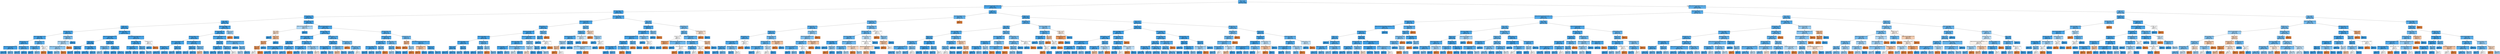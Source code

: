 digraph Tree {
node [shape=box, style="filled", color="black"] ;
0 [label="date <= 115.0\ngini = 0.166\nsamples = 26924\nvalue = [2456, 24468]", fillcolor="#399de5e5"] ;
1 [label="highest_education_Lower Than A Level <= 0.5\ngini = 0.101\nsamples = 15974\nvalue = [854, 15120]", fillcolor="#399de5f1"] ;
0 -> 1 [labeldistance=2.5, labelangle=45, headlabel="True"] ;
2 [label="imd_band_10-20% <= 0.5\ngini = 0.084\nsamples = 10797\nvalue = [472, 10325]", fillcolor="#399de5f3"] ;
1 -> 2 ;
3 [label="studied_credits <= 95.0\ngini = 0.077\nsamples = 9949\nvalue = [400, 9549]", fillcolor="#399de5f4"] ;
2 -> 3 ;
4 [label="date <= 68.0\ngini = 0.067\nsamples = 7582\nvalue = [264, 7318]", fillcolor="#399de5f6"] ;
3 -> 4 ;
5 [label="weight <= 2.5\ngini = 0.057\nsamples = 5154\nvalue = [150, 5004]", fillcolor="#399de5f7"] ;
4 -> 5 ;
6 [label="imd_band_0-10% <= 0.5\ngini = 0.122\nsamples = 415\nvalue = [27, 388]", fillcolor="#399de5ed"] ;
5 -> 6 ;
7 [label="region_Yorkshire Region <= 0.5\ngini = 0.094\nsamples = 384\nvalue = [19, 365]", fillcolor="#399de5f2"] ;
6 -> 7 ;
8 [label="age_band_35-55 <= 0.5\ngini = 0.087\nsamples = 371\nvalue = [17, 354]", fillcolor="#399de5f3"] ;
7 -> 8 ;
9 [label="region_North Western Region <= 0.5\ngini = 0.061\nsamples = 254\nvalue = [8, 246]", fillcolor="#399de5f7"] ;
8 -> 9 ;
10 [label="gini = 0.048\nsamples = 244\nvalue = [6, 238]", fillcolor="#399de5f9"] ;
9 -> 10 ;
11 [label="gini = 0.32\nsamples = 10\nvalue = [2, 8]", fillcolor="#399de5bf"] ;
9 -> 11 ;
12 [label="imd_band_90-100% <= 0.5\ngini = 0.142\nsamples = 117\nvalue = [9, 108]", fillcolor="#399de5ea"] ;
8 -> 12 ;
13 [label="gini = 0.168\nsamples = 97\nvalue = [9, 88]", fillcolor="#399de5e5"] ;
12 -> 13 ;
14 [label="gini = 0.0\nsamples = 20\nvalue = [0, 20]", fillcolor="#399de5ff"] ;
12 -> 14 ;
15 [label="imd_band_30-40% <= 0.5\ngini = 0.26\nsamples = 13\nvalue = [2, 11]", fillcolor="#399de5d1"] ;
7 -> 15 ;
16 [label="imd_band_20-30% <= 0.5\ngini = 0.165\nsamples = 11\nvalue = [1, 10]", fillcolor="#399de5e6"] ;
15 -> 16 ;
17 [label="gini = 0.0\nsamples = 7\nvalue = [0, 7]", fillcolor="#399de5ff"] ;
16 -> 17 ;
18 [label="gini = 0.375\nsamples = 4\nvalue = [1, 3]", fillcolor="#399de5aa"] ;
16 -> 18 ;
19 [label="gender_F <= 0.5\ngini = 0.5\nsamples = 2\nvalue = [1, 1]", fillcolor="#e5813900"] ;
15 -> 19 ;
20 [label="gini = 0.0\nsamples = 1\nvalue = [1, 0]", fillcolor="#e58139ff"] ;
19 -> 20 ;
21 [label="gini = 0.0\nsamples = 1\nvalue = [0, 1]", fillcolor="#399de5ff"] ;
19 -> 21 ;
22 [label="studied_credits <= 65.0\ngini = 0.383\nsamples = 31\nvalue = [8, 23]", fillcolor="#399de5a6"] ;
6 -> 22 ;
23 [label="region_London Region <= 0.5\ngini = 0.463\nsamples = 22\nvalue = [8, 14]", fillcolor="#399de56d"] ;
22 -> 23 ;
24 [label="highest_education_No Formal quals <= 0.5\ngini = 0.42\nsamples = 20\nvalue = [6, 14]", fillcolor="#399de592"] ;
23 -> 24 ;
25 [label="gini = 0.388\nsamples = 19\nvalue = [5, 14]", fillcolor="#399de5a4"] ;
24 -> 25 ;
26 [label="gini = 0.0\nsamples = 1\nvalue = [1, 0]", fillcolor="#e58139ff"] ;
24 -> 26 ;
27 [label="gini = 0.0\nsamples = 2\nvalue = [2, 0]", fillcolor="#e58139ff"] ;
23 -> 27 ;
28 [label="gini = 0.0\nsamples = 9\nvalue = [0, 9]", fillcolor="#399de5ff"] ;
22 -> 28 ;
29 [label="region_London Region <= 0.5\ngini = 0.051\nsamples = 4739\nvalue = [123, 4616]", fillcolor="#399de5f8"] ;
5 -> 29 ;
30 [label="region_North Western Region <= 0.5\ngini = 0.046\nsamples = 4347\nvalue = [103, 4244]", fillcolor="#399de5f9"] ;
29 -> 30 ;
31 [label="weight <= 6.25\ngini = 0.042\nsamples = 3990\nvalue = [85, 3905]", fillcolor="#399de5f9"] ;
30 -> 31 ;
32 [label="disability_N <= 0.5\ngini = 0.018\nsamples = 792\nvalue = [7, 785]", fillcolor="#399de5fd"] ;
31 -> 32 ;
33 [label="gini = 0.068\nsamples = 57\nvalue = [2, 55]", fillcolor="#399de5f6"] ;
32 -> 33 ;
34 [label="gini = 0.014\nsamples = 735\nvalue = [5, 730]", fillcolor="#399de5fd"] ;
32 -> 34 ;
35 [label="num_of_prev_attempts <= 1.5\ngini = 0.048\nsamples = 3198\nvalue = [78, 3120]", fillcolor="#399de5f9"] ;
31 -> 35 ;
36 [label="gini = 0.045\nsamples = 3115\nvalue = [72, 3043]", fillcolor="#399de5f9"] ;
35 -> 36 ;
37 [label="gini = 0.134\nsamples = 83\nvalue = [6, 77]", fillcolor="#399de5eb"] ;
35 -> 37 ;
38 [label="disability_N <= 0.5\ngini = 0.096\nsamples = 357\nvalue = [18, 339]", fillcolor="#399de5f1"] ;
30 -> 38 ;
39 [label="imd_band_0-10% <= 0.5\ngini = 0.312\nsamples = 31\nvalue = [6, 25]", fillcolor="#399de5c2"] ;
38 -> 39 ;
40 [label="gini = 0.42\nsamples = 20\nvalue = [6, 14]", fillcolor="#399de592"] ;
39 -> 40 ;
41 [label="gini = 0.0\nsamples = 11\nvalue = [0, 11]", fillcolor="#399de5ff"] ;
39 -> 41 ;
42 [label="age_band_0-35 <= 0.5\ngini = 0.071\nsamples = 326\nvalue = [12, 314]", fillcolor="#399de5f5"] ;
38 -> 42 ;
43 [label="gini = 0.0\nsamples = 99\nvalue = [0, 99]", fillcolor="#399de5ff"] ;
42 -> 43 ;
44 [label="gini = 0.1\nsamples = 227\nvalue = [12, 215]", fillcolor="#399de5f1"] ;
42 -> 44 ;
45 [label="highest_education_No Formal quals <= 0.5\ngini = 0.097\nsamples = 392\nvalue = [20, 372]", fillcolor="#399de5f1"] ;
29 -> 45 ;
46 [label="imd_band_50-60% <= 0.5\ngini = 0.088\nsamples = 388\nvalue = [18, 370]", fillcolor="#399de5f3"] ;
45 -> 46 ;
47 [label="num_of_prev_attempts <= 0.5\ngini = 0.075\nsamples = 361\nvalue = [14, 347]", fillcolor="#399de5f5"] ;
46 -> 47 ;
48 [label="gini = 0.058\nsamples = 302\nvalue = [9, 293]", fillcolor="#399de5f7"] ;
47 -> 48 ;
49 [label="gini = 0.155\nsamples = 59\nvalue = [5, 54]", fillcolor="#399de5e7"] ;
47 -> 49 ;
50 [label="weight <= 8.75\ngini = 0.252\nsamples = 27\nvalue = [4, 23]", fillcolor="#399de5d3"] ;
46 -> 50 ;
51 [label="gini = 0.0\nsamples = 6\nvalue = [0, 6]", fillcolor="#399de5ff"] ;
50 -> 51 ;
52 [label="gini = 0.308\nsamples = 21\nvalue = [4, 17]", fillcolor="#399de5c3"] ;
50 -> 52 ;
53 [label="gender_M <= 0.5\ngini = 0.5\nsamples = 4\nvalue = [2, 2]", fillcolor="#e5813900"] ;
45 -> 53 ;
54 [label="gini = 0.0\nsamples = 2\nvalue = [0, 2]", fillcolor="#399de5ff"] ;
53 -> 54 ;
55 [label="gini = 0.0\nsamples = 2\nvalue = [2, 0]", fillcolor="#e58139ff"] ;
53 -> 55 ;
56 [label="num_of_prev_attempts <= 3.5\ngini = 0.089\nsamples = 2428\nvalue = [114, 2314]", fillcolor="#399de5f2"] ;
4 -> 56 ;
57 [label="imd_band_60-70% <= 0.5\ngini = 0.089\nsamples = 2425\nvalue = [113, 2312]", fillcolor="#399de5f3"] ;
56 -> 57 ;
58 [label="imd_band_70-80% <= 0.5\ngini = 0.083\nsamples = 2155\nvalue = [93, 2062]", fillcolor="#399de5f3"] ;
57 -> 58 ;
59 [label="region_South West Region <= 0.5\ngini = 0.076\nsamples = 1892\nvalue = [75, 1817]", fillcolor="#399de5f4"] ;
58 -> 59 ;
60 [label="studied_credits <= 77.5\ngini = 0.071\nsamples = 1734\nvalue = [64, 1670]", fillcolor="#399de5f5"] ;
59 -> 60 ;
61 [label="gini = 0.064\nsamples = 1517\nvalue = [50, 1467]", fillcolor="#399de5f6"] ;
60 -> 61 ;
62 [label="gini = 0.121\nsamples = 217\nvalue = [14, 203]", fillcolor="#399de5ed"] ;
60 -> 62 ;
63 [label="gender_F <= 0.5\ngini = 0.13\nsamples = 158\nvalue = [11, 147]", fillcolor="#399de5ec"] ;
59 -> 63 ;
64 [label="gini = 0.187\nsamples = 86\nvalue = [9, 77]", fillcolor="#399de5e1"] ;
63 -> 64 ;
65 [label="gini = 0.054\nsamples = 72\nvalue = [2, 70]", fillcolor="#399de5f8"] ;
63 -> 65 ;
66 [label="region_West Midlands Region <= 0.5\ngini = 0.128\nsamples = 263\nvalue = [18, 245]", fillcolor="#399de5ec"] ;
58 -> 66 ;
67 [label="gender_M <= 0.5\ngini = 0.113\nsamples = 250\nvalue = [15, 235]", fillcolor="#399de5ef"] ;
66 -> 67 ;
68 [label="gini = 0.17\nsamples = 96\nvalue = [9, 87]", fillcolor="#399de5e5"] ;
67 -> 68 ;
69 [label="gini = 0.075\nsamples = 154\nvalue = [6, 148]", fillcolor="#399de5f5"] ;
67 -> 69 ;
70 [label="gender_M <= 0.5\ngini = 0.355\nsamples = 13\nvalue = [3, 10]", fillcolor="#399de5b3"] ;
66 -> 70 ;
71 [label="gini = 0.444\nsamples = 3\nvalue = [2, 1]", fillcolor="#e581397f"] ;
70 -> 71 ;
72 [label="gini = 0.18\nsamples = 10\nvalue = [1, 9]", fillcolor="#399de5e3"] ;
70 -> 72 ;
73 [label="region_East Anglian Region <= 0.5\ngini = 0.137\nsamples = 270\nvalue = [20, 250]", fillcolor="#399de5eb"] ;
57 -> 73 ;
74 [label="weight <= 21.25\ngini = 0.109\nsamples = 225\nvalue = [13, 212]", fillcolor="#399de5ef"] ;
73 -> 74 ;
75 [label="region_Scotland <= 0.5\ngini = 0.076\nsamples = 177\nvalue = [7, 170]", fillcolor="#399de5f4"] ;
74 -> 75 ;
76 [label="gini = 0.052\nsamples = 150\nvalue = [4, 146]", fillcolor="#399de5f8"] ;
75 -> 76 ;
77 [label="gini = 0.198\nsamples = 27\nvalue = [3, 24]", fillcolor="#399de5df"] ;
75 -> 77 ;
78 [label="region_Wales <= 0.5\ngini = 0.219\nsamples = 48\nvalue = [6, 42]", fillcolor="#399de5db"] ;
74 -> 78 ;
79 [label="gini = 0.165\nsamples = 44\nvalue = [4, 40]", fillcolor="#399de5e6"] ;
78 -> 79 ;
80 [label="gini = 0.5\nsamples = 4\nvalue = [2, 2]", fillcolor="#e5813900"] ;
78 -> 80 ;
81 [label="highest_education_A Level or Equivalent <= 0.5\ngini = 0.263\nsamples = 45\nvalue = [7, 38]", fillcolor="#399de5d0"] ;
73 -> 81 ;
82 [label="gini = 0.0\nsamples = 11\nvalue = [0, 11]", fillcolor="#399de5ff"] ;
81 -> 82 ;
83 [label="date <= 84.5\ngini = 0.327\nsamples = 34\nvalue = [7, 27]", fillcolor="#399de5bd"] ;
81 -> 83 ;
84 [label="gini = 0.459\nsamples = 14\nvalue = [5, 9]", fillcolor="#399de571"] ;
83 -> 84 ;
85 [label="gini = 0.18\nsamples = 20\nvalue = [2, 18]", fillcolor="#399de5e3"] ;
83 -> 85 ;
86 [label="gender_M <= 0.5\ngini = 0.444\nsamples = 3\nvalue = [1, 2]", fillcolor="#399de57f"] ;
56 -> 86 ;
87 [label="gini = 0.0\nsamples = 1\nvalue = [1, 0]", fillcolor="#e58139ff"] ;
86 -> 87 ;
88 [label="gini = 0.0\nsamples = 2\nvalue = [0, 2]", fillcolor="#399de5ff"] ;
86 -> 88 ;
89 [label="studied_credits <= 102.5\ngini = 0.108\nsamples = 2367\nvalue = [136, 2231]", fillcolor="#399de5ef"] ;
3 -> 89 ;
90 [label="highest_education_HE Qualification <= 0.5\ngini = 0.465\nsamples = 19\nvalue = [7, 12]", fillcolor="#399de56a"] ;
89 -> 90 ;
91 [label="date <= 24.0\ngini = 0.486\nsamples = 12\nvalue = [7, 5]", fillcolor="#e5813949"] ;
90 -> 91 ;
92 [label="gini = 0.0\nsamples = 2\nvalue = [0, 2]", fillcolor="#399de5ff"] ;
91 -> 92 ;
93 [label="weight <= 15.0\ngini = 0.42\nsamples = 10\nvalue = [7, 3]", fillcolor="#e5813992"] ;
91 -> 93 ;
94 [label="date <= 97.5\ngini = 0.346\nsamples = 9\nvalue = [7, 2]", fillcolor="#e58139b6"] ;
93 -> 94 ;
95 [label="date <= 52.0\ngini = 0.219\nsamples = 8\nvalue = [7, 1]", fillcolor="#e58139db"] ;
94 -> 95 ;
96 [label="gini = 0.5\nsamples = 2\nvalue = [1, 1]", fillcolor="#e5813900"] ;
95 -> 96 ;
97 [label="gini = 0.0\nsamples = 6\nvalue = [6, 0]", fillcolor="#e58139ff"] ;
95 -> 97 ;
98 [label="gini = 0.0\nsamples = 1\nvalue = [0, 1]", fillcolor="#399de5ff"] ;
94 -> 98 ;
99 [label="gini = 0.0\nsamples = 1\nvalue = [0, 1]", fillcolor="#399de5ff"] ;
93 -> 99 ;
100 [label="gini = 0.0\nsamples = 7\nvalue = [0, 7]", fillcolor="#399de5ff"] ;
90 -> 100 ;
101 [label="region_North Western Region <= 0.5\ngini = 0.104\nsamples = 2348\nvalue = [129, 2219]", fillcolor="#399de5f0"] ;
89 -> 101 ;
102 [label="imd_band_20-30% <= 0.5\ngini = 0.094\nsamples = 2123\nvalue = [105, 2018]", fillcolor="#399de5f2"] ;
101 -> 102 ;
103 [label="region_South West Region <= 0.5\ngini = 0.084\nsamples = 1877\nvalue = [82, 1795]", fillcolor="#399de5f3"] ;
102 -> 103 ;
104 [label="date <= 99.5\ngini = 0.073\nsamples = 1662\nvalue = [63, 1599]", fillcolor="#399de5f5"] ;
103 -> 104 ;
105 [label="highest_education_No Formal quals <= 0.5\ngini = 0.062\nsamples = 1489\nvalue = [48, 1441]", fillcolor="#399de5f7"] ;
104 -> 105 ;
106 [label="gini = 0.059\nsamples = 1472\nvalue = [45, 1427]", fillcolor="#399de5f7"] ;
105 -> 106 ;
107 [label="gini = 0.291\nsamples = 17\nvalue = [3, 14]", fillcolor="#399de5c8"] ;
105 -> 107 ;
108 [label="studied_credits <= 265.0\ngini = 0.158\nsamples = 173\nvalue = [15, 158]", fillcolor="#399de5e7"] ;
104 -> 108 ;
109 [label="gini = 0.15\nsamples = 172\nvalue = [14, 158]", fillcolor="#399de5e8"] ;
108 -> 109 ;
110 [label="gini = 0.0\nsamples = 1\nvalue = [1, 0]", fillcolor="#e58139ff"] ;
108 -> 110 ;
111 [label="imd_band_70-80% <= 0.5\ngini = 0.161\nsamples = 215\nvalue = [19, 196]", fillcolor="#399de5e6"] ;
103 -> 111 ;
112 [label="num_of_prev_attempts <= 1.5\ngini = 0.11\nsamples = 189\nvalue = [11, 178]", fillcolor="#399de5ef"] ;
111 -> 112 ;
113 [label="gini = 0.085\nsamples = 179\nvalue = [8, 171]", fillcolor="#399de5f3"] ;
112 -> 113 ;
114 [label="gini = 0.42\nsamples = 10\nvalue = [3, 7]", fillcolor="#399de592"] ;
112 -> 114 ;
115 [label="num_of_prev_attempts <= 0.5\ngini = 0.426\nsamples = 26\nvalue = [8, 18]", fillcolor="#399de58e"] ;
111 -> 115 ;
116 [label="gini = 0.142\nsamples = 13\nvalue = [1, 12]", fillcolor="#399de5ea"] ;
115 -> 116 ;
117 [label="gini = 0.497\nsamples = 13\nvalue = [7, 6]", fillcolor="#e5813924"] ;
115 -> 117 ;
118 [label="studied_credits <= 125.0\ngini = 0.17\nsamples = 246\nvalue = [23, 223]", fillcolor="#399de5e5"] ;
102 -> 118 ;
119 [label="region_Wales <= 0.5\ngini = 0.097\nsamples = 177\nvalue = [9, 168]", fillcolor="#399de5f1"] ;
118 -> 119 ;
120 [label="num_of_prev_attempts <= 2.5\ngini = 0.071\nsamples = 163\nvalue = [6, 157]", fillcolor="#399de5f5"] ;
119 -> 120 ;
121 [label="gini = 0.061\nsamples = 158\nvalue = [5, 153]", fillcolor="#399de5f7"] ;
120 -> 121 ;
122 [label="gini = 0.32\nsamples = 5\nvalue = [1, 4]", fillcolor="#399de5bf"] ;
120 -> 122 ;
123 [label="assessment_type_TMA <= 0.5\ngini = 0.337\nsamples = 14\nvalue = [3, 11]", fillcolor="#399de5b9"] ;
119 -> 123 ;
124 [label="gini = 0.444\nsamples = 3\nvalue = [2, 1]", fillcolor="#e581397f"] ;
123 -> 124 ;
125 [label="gini = 0.165\nsamples = 11\nvalue = [1, 10]", fillcolor="#399de5e6"] ;
123 -> 125 ;
126 [label="studied_credits <= 140.0\ngini = 0.323\nsamples = 69\nvalue = [14, 55]", fillcolor="#399de5be"] ;
118 -> 126 ;
127 [label="gini = 0.0\nsamples = 1\nvalue = [1, 0]", fillcolor="#e58139ff"] ;
126 -> 127 ;
128 [label="studied_credits <= 230.0\ngini = 0.309\nsamples = 68\nvalue = [13, 55]", fillcolor="#399de5c3"] ;
126 -> 128 ;
129 [label="gini = 0.271\nsamples = 62\nvalue = [10, 52]", fillcolor="#399de5ce"] ;
128 -> 129 ;
130 [label="gini = 0.5\nsamples = 6\nvalue = [3, 3]", fillcolor="#e5813900"] ;
128 -> 130 ;
131 [label="imd_band_0-10% <= 0.5\ngini = 0.191\nsamples = 225\nvalue = [24, 201]", fillcolor="#399de5e1"] ;
101 -> 131 ;
132 [label="studied_credits <= 165.0\ngini = 0.159\nsamples = 184\nvalue = [16, 168]", fillcolor="#399de5e7"] ;
131 -> 132 ;
133 [label="imd_band_40-50% <= 0.5\ngini = 0.136\nsamples = 164\nvalue = [12, 152]", fillcolor="#399de5eb"] ;
132 -> 133 ;
134 [label="num_of_prev_attempts <= 0.5\ngini = 0.106\nsamples = 143\nvalue = [8, 135]", fillcolor="#399de5f0"] ;
133 -> 134 ;
135 [label="gini = 0.061\nsamples = 95\nvalue = [3, 92]", fillcolor="#399de5f7"] ;
134 -> 135 ;
136 [label="gini = 0.187\nsamples = 48\nvalue = [5, 43]", fillcolor="#399de5e1"] ;
134 -> 136 ;
137 [label="date <= 112.5\ngini = 0.308\nsamples = 21\nvalue = [4, 17]", fillcolor="#399de5c3"] ;
133 -> 137 ;
138 [label="gini = 0.255\nsamples = 20\nvalue = [3, 17]", fillcolor="#399de5d2"] ;
137 -> 138 ;
139 [label="gini = 0.0\nsamples = 1\nvalue = [1, 0]", fillcolor="#e58139ff"] ;
137 -> 139 ;
140 [label="imd_band_50-60% <= 0.5\ngini = 0.32\nsamples = 20\nvalue = [4, 16]", fillcolor="#399de5bf"] ;
132 -> 140 ;
141 [label="date <= 33.0\ngini = 0.266\nsamples = 19\nvalue = [3, 16]", fillcolor="#399de5cf"] ;
140 -> 141 ;
142 [label="gini = 0.444\nsamples = 9\nvalue = [3, 6]", fillcolor="#399de57f"] ;
141 -> 142 ;
143 [label="gini = 0.0\nsamples = 10\nvalue = [0, 10]", fillcolor="#399de5ff"] ;
141 -> 143 ;
144 [label="gini = 0.0\nsamples = 1\nvalue = [1, 0]", fillcolor="#e58139ff"] ;
140 -> 144 ;
145 [label="age_band_0-35 <= 0.5\ngini = 0.314\nsamples = 41\nvalue = [8, 33]", fillcolor="#399de5c1"] ;
131 -> 145 ;
146 [label="date <= 66.0\ngini = 0.408\nsamples = 7\nvalue = [5, 2]", fillcolor="#e5813999"] ;
145 -> 146 ;
147 [label="gini = 0.0\nsamples = 4\nvalue = [4, 0]", fillcolor="#e58139ff"] ;
146 -> 147 ;
148 [label="date <= 97.5\ngini = 0.444\nsamples = 3\nvalue = [1, 2]", fillcolor="#399de57f"] ;
146 -> 148 ;
149 [label="gini = 0.0\nsamples = 2\nvalue = [0, 2]", fillcolor="#399de5ff"] ;
148 -> 149 ;
150 [label="gini = 0.0\nsamples = 1\nvalue = [1, 0]", fillcolor="#e58139ff"] ;
148 -> 150 ;
151 [label="highest_education_A Level or Equivalent <= 0.5\ngini = 0.161\nsamples = 34\nvalue = [3, 31]", fillcolor="#399de5e6"] ;
145 -> 151 ;
152 [label="studied_credits <= 135.0\ngini = 0.444\nsamples = 3\nvalue = [2, 1]", fillcolor="#e581397f"] ;
151 -> 152 ;
153 [label="gini = 0.0\nsamples = 2\nvalue = [2, 0]", fillcolor="#e58139ff"] ;
152 -> 153 ;
154 [label="gini = 0.0\nsamples = 1\nvalue = [0, 1]", fillcolor="#399de5ff"] ;
152 -> 154 ;
155 [label="gender_M <= 0.5\ngini = 0.062\nsamples = 31\nvalue = [1, 30]", fillcolor="#399de5f6"] ;
151 -> 155 ;
156 [label="gini = 0.0\nsamples = 16\nvalue = [0, 16]", fillcolor="#399de5ff"] ;
155 -> 156 ;
157 [label="gini = 0.124\nsamples = 15\nvalue = [1, 14]", fillcolor="#399de5ed"] ;
155 -> 157 ;
158 [label="num_of_prev_attempts <= 0.5\ngini = 0.155\nsamples = 848\nvalue = [72, 776]", fillcolor="#399de5e7"] ;
2 -> 158 ;
159 [label="region_South West Region <= 0.5\ngini = 0.127\nsamples = 673\nvalue = [46, 627]", fillcolor="#399de5ec"] ;
158 -> 159 ;
160 [label="region_Ireland <= 0.5\ngini = 0.112\nsamples = 622\nvalue = [37, 585]", fillcolor="#399de5ef"] ;
159 -> 160 ;
161 [label="assessment_type_CMA <= 0.5\ngini = 0.106\nsamples = 606\nvalue = [34, 572]", fillcolor="#399de5f0"] ;
160 -> 161 ;
162 [label="region_Yorkshire Region <= 0.5\ngini = 0.09\nsamples = 488\nvalue = [23, 465]", fillcolor="#399de5f2"] ;
161 -> 162 ;
163 [label="region_London Region <= 0.5\ngini = 0.074\nsamples = 444\nvalue = [17, 427]", fillcolor="#399de5f5"] ;
162 -> 163 ;
164 [label="weight <= 11.25\ngini = 0.059\nsamples = 359\nvalue = [11, 348]", fillcolor="#399de5f7"] ;
163 -> 164 ;
165 [label="gini = 0.028\nsamples = 215\nvalue = [3, 212]", fillcolor="#399de5fb"] ;
164 -> 165 ;
166 [label="gini = 0.105\nsamples = 144\nvalue = [8, 136]", fillcolor="#399de5f0"] ;
164 -> 166 ;
167 [label="date <= 33.0\ngini = 0.131\nsamples = 85\nvalue = [6, 79]", fillcolor="#399de5ec"] ;
163 -> 167 ;
168 [label="gini = 0.238\nsamples = 29\nvalue = [4, 25]", fillcolor="#399de5d6"] ;
167 -> 168 ;
169 [label="gini = 0.069\nsamples = 56\nvalue = [2, 54]", fillcolor="#399de5f6"] ;
167 -> 169 ;
170 [label="age_band_35-55 <= 0.5\ngini = 0.236\nsamples = 44\nvalue = [6, 38]", fillcolor="#399de5d7"] ;
162 -> 170 ;
171 [label="date <= 47.0\ngini = 0.161\nsamples = 34\nvalue = [3, 31]", fillcolor="#399de5e6"] ;
170 -> 171 ;
172 [label="gini = 0.0\nsamples = 14\nvalue = [0, 14]", fillcolor="#399de5ff"] ;
171 -> 172 ;
173 [label="gini = 0.255\nsamples = 20\nvalue = [3, 17]", fillcolor="#399de5d2"] ;
171 -> 173 ;
174 [label="date <= 22.5\ngini = 0.42\nsamples = 10\nvalue = [3, 7]", fillcolor="#399de592"] ;
170 -> 174 ;
175 [label="gini = 0.0\nsamples = 1\nvalue = [1, 0]", fillcolor="#e58139ff"] ;
174 -> 175 ;
176 [label="gini = 0.346\nsamples = 9\nvalue = [2, 7]", fillcolor="#399de5b6"] ;
174 -> 176 ;
177 [label="region_East Midlands Region <= 0.5\ngini = 0.169\nsamples = 118\nvalue = [11, 107]", fillcolor="#399de5e5"] ;
161 -> 177 ;
178 [label="region_London Region <= 0.5\ngini = 0.116\nsamples = 97\nvalue = [6, 91]", fillcolor="#399de5ee"] ;
177 -> 178 ;
179 [label="region_North Region <= 0.5\ngini = 0.05\nsamples = 78\nvalue = [2, 76]", fillcolor="#399de5f8"] ;
178 -> 179 ;
180 [label="gini = 0.027\nsamples = 73\nvalue = [1, 72]", fillcolor="#399de5fb"] ;
179 -> 180 ;
181 [label="gini = 0.32\nsamples = 5\nvalue = [1, 4]", fillcolor="#399de5bf"] ;
179 -> 181 ;
182 [label="highest_education_HE Qualification <= 0.5\ngini = 0.332\nsamples = 19\nvalue = [4, 15]", fillcolor="#399de5bb"] ;
178 -> 182 ;
183 [label="gini = 0.49\nsamples = 7\nvalue = [3, 4]", fillcolor="#399de540"] ;
182 -> 183 ;
184 [label="gini = 0.153\nsamples = 12\nvalue = [1, 11]", fillcolor="#399de5e8"] ;
182 -> 184 ;
185 [label="gender_M <= 0.5\ngini = 0.363\nsamples = 21\nvalue = [5, 16]", fillcolor="#399de5af"] ;
177 -> 185 ;
186 [label="disability_Y <= 0.5\ngini = 0.463\nsamples = 11\nvalue = [4, 7]", fillcolor="#399de56d"] ;
185 -> 186 ;
187 [label="gini = 0.49\nsamples = 7\nvalue = [4, 3]", fillcolor="#e5813940"] ;
186 -> 187 ;
188 [label="gini = 0.0\nsamples = 4\nvalue = [0, 4]", fillcolor="#399de5ff"] ;
186 -> 188 ;
189 [label="date <= 96.5\ngini = 0.18\nsamples = 10\nvalue = [1, 9]", fillcolor="#399de5e3"] ;
185 -> 189 ;
190 [label="gini = 0.0\nsamples = 7\nvalue = [0, 7]", fillcolor="#399de5ff"] ;
189 -> 190 ;
191 [label="gini = 0.444\nsamples = 3\nvalue = [1, 2]", fillcolor="#399de57f"] ;
189 -> 191 ;
192 [label="gender_F <= 0.5\ngini = 0.305\nsamples = 16\nvalue = [3, 13]", fillcolor="#399de5c4"] ;
160 -> 192 ;
193 [label="date <= 99.5\ngini = 0.133\nsamples = 14\nvalue = [1, 13]", fillcolor="#399de5eb"] ;
192 -> 193 ;
194 [label="gini = 0.0\nsamples = 12\nvalue = [0, 12]", fillcolor="#399de5ff"] ;
193 -> 194 ;
195 [label="studied_credits <= 75.0\ngini = 0.5\nsamples = 2\nvalue = [1, 1]", fillcolor="#e5813900"] ;
193 -> 195 ;
196 [label="gini = 0.0\nsamples = 1\nvalue = [0, 1]", fillcolor="#399de5ff"] ;
195 -> 196 ;
197 [label="gini = 0.0\nsamples = 1\nvalue = [1, 0]", fillcolor="#e58139ff"] ;
195 -> 197 ;
198 [label="gini = 0.0\nsamples = 2\nvalue = [2, 0]", fillcolor="#e58139ff"] ;
192 -> 198 ;
199 [label="date <= 99.5\ngini = 0.291\nsamples = 51\nvalue = [9, 42]", fillcolor="#399de5c8"] ;
159 -> 199 ;
200 [label="disability_Y <= 0.5\ngini = 0.227\nsamples = 46\nvalue = [6, 40]", fillcolor="#399de5d9"] ;
199 -> 200 ;
201 [label="assessment_type_TMA <= 0.5\ngini = 0.142\nsamples = 39\nvalue = [3, 36]", fillcolor="#399de5ea"] ;
200 -> 201 ;
202 [label="gender_M <= 0.5\ngini = 0.444\nsamples = 6\nvalue = [2, 4]", fillcolor="#399de57f"] ;
201 -> 202 ;
203 [label="date <= 37.0\ngini = 0.444\nsamples = 3\nvalue = [2, 1]", fillcolor="#e581397f"] ;
202 -> 203 ;
204 [label="gini = 0.0\nsamples = 1\nvalue = [1, 0]", fillcolor="#e58139ff"] ;
203 -> 204 ;
205 [label="gini = 0.5\nsamples = 2\nvalue = [1, 1]", fillcolor="#e5813900"] ;
203 -> 205 ;
206 [label="gini = 0.0\nsamples = 3\nvalue = [0, 3]", fillcolor="#399de5ff"] ;
202 -> 206 ;
207 [label="date <= 84.5\ngini = 0.059\nsamples = 33\nvalue = [1, 32]", fillcolor="#399de5f7"] ;
201 -> 207 ;
208 [label="gini = 0.0\nsamples = 30\nvalue = [0, 30]", fillcolor="#399de5ff"] ;
207 -> 208 ;
209 [label="highest_education_A Level or Equivalent <= 0.5\ngini = 0.444\nsamples = 3\nvalue = [1, 2]", fillcolor="#399de57f"] ;
207 -> 209 ;
210 [label="gini = 0.0\nsamples = 2\nvalue = [0, 2]", fillcolor="#399de5ff"] ;
209 -> 210 ;
211 [label="gini = 0.0\nsamples = 1\nvalue = [1, 0]", fillcolor="#e58139ff"] ;
209 -> 211 ;
212 [label="studied_credits <= 105.0\ngini = 0.49\nsamples = 7\nvalue = [3, 4]", fillcolor="#399de540"] ;
200 -> 212 ;
213 [label="gini = 0.0\nsamples = 4\nvalue = [0, 4]", fillcolor="#399de5ff"] ;
212 -> 213 ;
214 [label="gini = 0.0\nsamples = 3\nvalue = [3, 0]", fillcolor="#e58139ff"] ;
212 -> 214 ;
215 [label="gender_M <= 0.5\ngini = 0.48\nsamples = 5\nvalue = [3, 2]", fillcolor="#e5813955"] ;
199 -> 215 ;
216 [label="gini = 0.0\nsamples = 2\nvalue = [2, 0]", fillcolor="#e58139ff"] ;
215 -> 216 ;
217 [label="disability_N <= 0.5\ngini = 0.444\nsamples = 3\nvalue = [1, 2]", fillcolor="#399de57f"] ;
215 -> 217 ;
218 [label="gini = 0.0\nsamples = 1\nvalue = [0, 1]", fillcolor="#399de5ff"] ;
217 -> 218 ;
219 [label="weight <= 14.5\ngini = 0.5\nsamples = 2\nvalue = [1, 1]", fillcolor="#e5813900"] ;
217 -> 219 ;
220 [label="gini = 0.0\nsamples = 1\nvalue = [0, 1]", fillcolor="#399de5ff"] ;
219 -> 220 ;
221 [label="gini = 0.0\nsamples = 1\nvalue = [1, 0]", fillcolor="#e58139ff"] ;
219 -> 221 ;
222 [label="date <= 52.0\ngini = 0.253\nsamples = 175\nvalue = [26, 149]", fillcolor="#399de5d3"] ;
158 -> 222 ;
223 [label="studied_credits <= 135.0\ngini = 0.131\nsamples = 85\nvalue = [6, 79]", fillcolor="#399de5ec"] ;
222 -> 223 ;
224 [label="region_North Region <= 0.5\ngini = 0.098\nsamples = 77\nvalue = [4, 73]", fillcolor="#399de5f1"] ;
223 -> 224 ;
225 [label="region_East Midlands Region <= 0.5\ngini = 0.079\nsamples = 73\nvalue = [3, 70]", fillcolor="#399de5f4"] ;
224 -> 225 ;
226 [label="region_Wales <= 0.5\ngini = 0.058\nsamples = 67\nvalue = [2, 65]", fillcolor="#399de5f7"] ;
225 -> 226 ;
227 [label="num_of_prev_attempts <= 1.5\ngini = 0.033\nsamples = 60\nvalue = [1, 59]", fillcolor="#399de5fb"] ;
226 -> 227 ;
228 [label="gini = 0.0\nsamples = 52\nvalue = [0, 52]", fillcolor="#399de5ff"] ;
227 -> 228 ;
229 [label="gini = 0.219\nsamples = 8\nvalue = [1, 7]", fillcolor="#399de5db"] ;
227 -> 229 ;
230 [label="num_of_prev_attempts <= 1.5\ngini = 0.245\nsamples = 7\nvalue = [1, 6]", fillcolor="#399de5d4"] ;
226 -> 230 ;
231 [label="gini = 0.0\nsamples = 1\nvalue = [1, 0]", fillcolor="#e58139ff"] ;
230 -> 231 ;
232 [label="gini = 0.0\nsamples = 6\nvalue = [0, 6]", fillcolor="#399de5ff"] ;
230 -> 232 ;
233 [label="weight <= 2.5\ngini = 0.278\nsamples = 6\nvalue = [1, 5]", fillcolor="#399de5cc"] ;
225 -> 233 ;
234 [label="gini = 0.0\nsamples = 1\nvalue = [1, 0]", fillcolor="#e58139ff"] ;
233 -> 234 ;
235 [label="gini = 0.0\nsamples = 5\nvalue = [0, 5]", fillcolor="#399de5ff"] ;
233 -> 235 ;
236 [label="studied_credits <= 90.0\ngini = 0.375\nsamples = 4\nvalue = [1, 3]", fillcolor="#399de5aa"] ;
224 -> 236 ;
237 [label="gini = 0.0\nsamples = 2\nvalue = [0, 2]", fillcolor="#399de5ff"] ;
236 -> 237 ;
238 [label="weight <= 7.5\ngini = 0.5\nsamples = 2\nvalue = [1, 1]", fillcolor="#e5813900"] ;
236 -> 238 ;
239 [label="gini = 0.0\nsamples = 1\nvalue = [1, 0]", fillcolor="#e58139ff"] ;
238 -> 239 ;
240 [label="gini = 0.0\nsamples = 1\nvalue = [0, 1]", fillcolor="#399de5ff"] ;
238 -> 240 ;
241 [label="weight <= 8.75\ngini = 0.375\nsamples = 8\nvalue = [2, 6]", fillcolor="#399de5aa"] ;
223 -> 241 ;
242 [label="gini = 0.0\nsamples = 6\nvalue = [0, 6]", fillcolor="#399de5ff"] ;
241 -> 242 ;
243 [label="gini = 0.0\nsamples = 2\nvalue = [2, 0]", fillcolor="#e58139ff"] ;
241 -> 243 ;
244 [label="region_Wales <= 0.5\ngini = 0.346\nsamples = 90\nvalue = [20, 70]", fillcolor="#399de5b6"] ;
222 -> 244 ;
245 [label="weight <= 3.5\ngini = 0.311\nsamples = 83\nvalue = [16, 67]", fillcolor="#399de5c2"] ;
244 -> 245 ;
246 [label="gender_M <= 0.5\ngini = 0.5\nsamples = 10\nvalue = [5, 5]", fillcolor="#e5813900"] ;
245 -> 246 ;
247 [label="disability_N <= 0.5\ngini = 0.32\nsamples = 5\nvalue = [4, 1]", fillcolor="#e58139bf"] ;
246 -> 247 ;
248 [label="gini = 0.0\nsamples = 1\nvalue = [0, 1]", fillcolor="#399de5ff"] ;
247 -> 248 ;
249 [label="gini = 0.0\nsamples = 4\nvalue = [4, 0]", fillcolor="#e58139ff"] ;
247 -> 249 ;
250 [label="highest_education_HE Qualification <= 0.5\ngini = 0.32\nsamples = 5\nvalue = [1, 4]", fillcolor="#399de5bf"] ;
246 -> 250 ;
251 [label="gini = 0.0\nsamples = 3\nvalue = [0, 3]", fillcolor="#399de5ff"] ;
250 -> 251 ;
252 [label="region_London Region <= 0.5\ngini = 0.5\nsamples = 2\nvalue = [1, 1]", fillcolor="#e5813900"] ;
250 -> 252 ;
253 [label="gini = 0.0\nsamples = 1\nvalue = [1, 0]", fillcolor="#e58139ff"] ;
252 -> 253 ;
254 [label="gini = 0.0\nsamples = 1\nvalue = [0, 1]", fillcolor="#399de5ff"] ;
252 -> 254 ;
255 [label="region_East Anglian Region <= 0.5\ngini = 0.256\nsamples = 73\nvalue = [11, 62]", fillcolor="#399de5d2"] ;
245 -> 255 ;
256 [label="num_of_prev_attempts <= 2.5\ngini = 0.224\nsamples = 70\nvalue = [9, 61]", fillcolor="#399de5d9"] ;
255 -> 256 ;
257 [label="region_Ireland <= 0.5\ngini = 0.208\nsamples = 68\nvalue = [8, 60]", fillcolor="#399de5dd"] ;
256 -> 257 ;
258 [label="gini = 0.19\nsamples = 66\nvalue = [7, 59]", fillcolor="#399de5e1"] ;
257 -> 258 ;
259 [label="gini = 0.5\nsamples = 2\nvalue = [1, 1]", fillcolor="#e5813900"] ;
257 -> 259 ;
260 [label="weight <= 15.0\ngini = 0.5\nsamples = 2\nvalue = [1, 1]", fillcolor="#e5813900"] ;
256 -> 260 ;
261 [label="gini = 0.0\nsamples = 1\nvalue = [1, 0]", fillcolor="#e58139ff"] ;
260 -> 261 ;
262 [label="gini = 0.0\nsamples = 1\nvalue = [0, 1]", fillcolor="#399de5ff"] ;
260 -> 262 ;
263 [label="date <= 81.0\ngini = 0.444\nsamples = 3\nvalue = [2, 1]", fillcolor="#e581397f"] ;
255 -> 263 ;
264 [label="gini = 0.0\nsamples = 2\nvalue = [2, 0]", fillcolor="#e58139ff"] ;
263 -> 264 ;
265 [label="gini = 0.0\nsamples = 1\nvalue = [0, 1]", fillcolor="#399de5ff"] ;
263 -> 265 ;
266 [label="studied_credits <= 75.0\ngini = 0.49\nsamples = 7\nvalue = [4, 3]", fillcolor="#e5813940"] ;
244 -> 266 ;
267 [label="gini = 0.0\nsamples = 4\nvalue = [4, 0]", fillcolor="#e58139ff"] ;
266 -> 267 ;
268 [label="gini = 0.0\nsamples = 3\nvalue = [0, 3]", fillcolor="#399de5ff"] ;
266 -> 268 ;
269 [label="weight <= 2.5\ngini = 0.137\nsamples = 5177\nvalue = [382, 4795]", fillcolor="#399de5eb"] ;
1 -> 269 ;
270 [label="num_of_prev_attempts <= 4.5\ngini = 0.258\nsamples = 322\nvalue = [49, 273]", fillcolor="#399de5d1"] ;
269 -> 270 ;
271 [label="studied_credits <= 85.0\ngini = 0.254\nsamples = 321\nvalue = [48, 273]", fillcolor="#399de5d2"] ;
270 -> 271 ;
272 [label="imd_band_60-70% <= 0.5\ngini = 0.211\nsamples = 209\nvalue = [25, 184]", fillcolor="#399de5dc"] ;
271 -> 272 ;
273 [label="disability_Y <= 0.5\ngini = 0.187\nsamples = 192\nvalue = [20, 172]", fillcolor="#399de5e1"] ;
272 -> 273 ;
274 [label="region_Ireland <= 0.5\ngini = 0.155\nsamples = 165\nvalue = [14, 151]", fillcolor="#399de5e7"] ;
273 -> 274 ;
275 [label="region_South East Region <= 0.5\ngini = 0.147\nsamples = 163\nvalue = [13, 150]", fillcolor="#399de5e9"] ;
274 -> 275 ;
276 [label="region_Wales <= 0.5\ngini = 0.124\nsamples = 150\nvalue = [10, 140]", fillcolor="#399de5ed"] ;
275 -> 276 ;
277 [label="gini = 0.098\nsamples = 136\nvalue = [7, 129]", fillcolor="#399de5f1"] ;
276 -> 277 ;
278 [label="gini = 0.337\nsamples = 14\nvalue = [3, 11]", fillcolor="#399de5b9"] ;
276 -> 278 ;
279 [label="imd_band_90-100% <= 0.5\ngini = 0.355\nsamples = 13\nvalue = [3, 10]", fillcolor="#399de5b3"] ;
275 -> 279 ;
280 [label="gini = 0.198\nsamples = 9\nvalue = [1, 8]", fillcolor="#399de5df"] ;
279 -> 280 ;
281 [label="gini = 0.5\nsamples = 4\nvalue = [2, 2]", fillcolor="#e5813900"] ;
279 -> 281 ;
282 [label="gender_F <= 0.5\ngini = 0.5\nsamples = 2\nvalue = [1, 1]", fillcolor="#e5813900"] ;
274 -> 282 ;
283 [label="gini = 0.0\nsamples = 1\nvalue = [1, 0]", fillcolor="#e58139ff"] ;
282 -> 283 ;
284 [label="gini = 0.0\nsamples = 1\nvalue = [0, 1]", fillcolor="#399de5ff"] ;
282 -> 284 ;
285 [label="imd_band_0-10% <= 0.5\ngini = 0.346\nsamples = 27\nvalue = [6, 21]", fillcolor="#399de5b6"] ;
273 -> 285 ;
286 [label="imd_band_10-20% <= 0.5\ngini = 0.278\nsamples = 24\nvalue = [4, 20]", fillcolor="#399de5cc"] ;
285 -> 286 ;
287 [label="region_South East Region <= 0.5\ngini = 0.188\nsamples = 19\nvalue = [2, 17]", fillcolor="#399de5e1"] ;
286 -> 287 ;
288 [label="gini = 0.111\nsamples = 17\nvalue = [1, 16]", fillcolor="#399de5ef"] ;
287 -> 288 ;
289 [label="gini = 0.5\nsamples = 2\nvalue = [1, 1]", fillcolor="#e5813900"] ;
287 -> 289 ;
290 [label="gender_F <= 0.5\ngini = 0.48\nsamples = 5\nvalue = [2, 3]", fillcolor="#399de555"] ;
286 -> 290 ;
291 [label="gini = 0.5\nsamples = 4\nvalue = [2, 2]", fillcolor="#e5813900"] ;
290 -> 291 ;
292 [label="gini = 0.0\nsamples = 1\nvalue = [0, 1]", fillcolor="#399de5ff"] ;
290 -> 292 ;
293 [label="num_of_prev_attempts <= 0.5\ngini = 0.444\nsamples = 3\nvalue = [2, 1]", fillcolor="#e581397f"] ;
285 -> 293 ;
294 [label="gini = 0.0\nsamples = 2\nvalue = [2, 0]", fillcolor="#e58139ff"] ;
293 -> 294 ;
295 [label="gini = 0.0\nsamples = 1\nvalue = [0, 1]", fillcolor="#399de5ff"] ;
293 -> 295 ;
296 [label="region_Scotland <= 0.5\ngini = 0.415\nsamples = 17\nvalue = [5, 12]", fillcolor="#399de595"] ;
272 -> 296 ;
297 [label="region_East Anglian Region <= 0.5\ngini = 0.375\nsamples = 16\nvalue = [4, 12]", fillcolor="#399de5aa"] ;
296 -> 297 ;
298 [label="region_North Region <= 0.5\ngini = 0.26\nsamples = 13\nvalue = [2, 11]", fillcolor="#399de5d1"] ;
297 -> 298 ;
299 [label="region_South West Region <= 0.5\ngini = 0.165\nsamples = 11\nvalue = [1, 10]", fillcolor="#399de5e6"] ;
298 -> 299 ;
300 [label="gini = 0.0\nsamples = 7\nvalue = [0, 7]", fillcolor="#399de5ff"] ;
299 -> 300 ;
301 [label="gini = 0.375\nsamples = 4\nvalue = [1, 3]", fillcolor="#399de5aa"] ;
299 -> 301 ;
302 [label="age_band_0-35 <= 0.5\ngini = 0.5\nsamples = 2\nvalue = [1, 1]", fillcolor="#e5813900"] ;
298 -> 302 ;
303 [label="gini = 0.0\nsamples = 1\nvalue = [0, 1]", fillcolor="#399de5ff"] ;
302 -> 303 ;
304 [label="gini = 0.0\nsamples = 1\nvalue = [1, 0]", fillcolor="#e58139ff"] ;
302 -> 304 ;
305 [label="num_of_prev_attempts <= 0.5\ngini = 0.444\nsamples = 3\nvalue = [2, 1]", fillcolor="#e581397f"] ;
297 -> 305 ;
306 [label="gini = 0.0\nsamples = 2\nvalue = [2, 0]", fillcolor="#e58139ff"] ;
305 -> 306 ;
307 [label="gini = 0.0\nsamples = 1\nvalue = [0, 1]", fillcolor="#399de5ff"] ;
305 -> 307 ;
308 [label="gini = 0.0\nsamples = 1\nvalue = [1, 0]", fillcolor="#e58139ff"] ;
296 -> 308 ;
309 [label="imd_band_40-50% <= 0.5\ngini = 0.326\nsamples = 112\nvalue = [23, 89]", fillcolor="#399de5bd"] ;
271 -> 309 ;
310 [label="imd_band_10-20% <= 0.5\ngini = 0.291\nsamples = 102\nvalue = [18, 84]", fillcolor="#399de5c8"] ;
309 -> 310 ;
311 [label="num_of_prev_attempts <= 0.5\ngini = 0.238\nsamples = 87\nvalue = [12, 75]", fillcolor="#399de5d6"] ;
310 -> 311 ;
312 [label="region_South Region <= 0.5\ngini = 0.095\nsamples = 40\nvalue = [2, 38]", fillcolor="#399de5f2"] ;
311 -> 312 ;
313 [label="gini = 0.0\nsamples = 33\nvalue = [0, 33]", fillcolor="#399de5ff"] ;
312 -> 313 ;
314 [label="gender_M <= 0.5\ngini = 0.408\nsamples = 7\nvalue = [2, 5]", fillcolor="#399de599"] ;
312 -> 314 ;
315 [label="gini = 0.0\nsamples = 2\nvalue = [2, 0]", fillcolor="#e58139ff"] ;
314 -> 315 ;
316 [label="gini = 0.0\nsamples = 5\nvalue = [0, 5]", fillcolor="#399de5ff"] ;
314 -> 316 ;
317 [label="region_East Midlands Region <= 0.5\ngini = 0.335\nsamples = 47\nvalue = [10, 37]", fillcolor="#399de5ba"] ;
311 -> 317 ;
318 [label="imd_band_20-30% <= 0.5\ngini = 0.278\nsamples = 42\nvalue = [7, 35]", fillcolor="#399de5cc"] ;
317 -> 318 ;
319 [label="gini = 0.208\nsamples = 34\nvalue = [4, 30]", fillcolor="#399de5dd"] ;
318 -> 319 ;
320 [label="gini = 0.469\nsamples = 8\nvalue = [3, 5]", fillcolor="#399de566"] ;
318 -> 320 ;
321 [label="num_of_prev_attempts <= 1.5\ngini = 0.48\nsamples = 5\nvalue = [3, 2]", fillcolor="#e5813955"] ;
317 -> 321 ;
322 [label="gini = 0.0\nsamples = 2\nvalue = [2, 0]", fillcolor="#e58139ff"] ;
321 -> 322 ;
323 [label="gini = 0.444\nsamples = 3\nvalue = [1, 2]", fillcolor="#399de57f"] ;
321 -> 323 ;
324 [label="region_Scotland <= 0.5\ngini = 0.48\nsamples = 15\nvalue = [6, 9]", fillcolor="#399de555"] ;
310 -> 324 ;
325 [label="studied_credits <= 195.0\ngini = 0.5\nsamples = 12\nvalue = [6, 6]", fillcolor="#e5813900"] ;
324 -> 325 ;
326 [label="region_East Midlands Region <= 0.5\ngini = 0.48\nsamples = 10\nvalue = [6, 4]", fillcolor="#e5813955"] ;
325 -> 326 ;
327 [label="gini = 0.375\nsamples = 8\nvalue = [6, 2]", fillcolor="#e58139aa"] ;
326 -> 327 ;
328 [label="gini = 0.0\nsamples = 2\nvalue = [0, 2]", fillcolor="#399de5ff"] ;
326 -> 328 ;
329 [label="gini = 0.0\nsamples = 2\nvalue = [0, 2]", fillcolor="#399de5ff"] ;
325 -> 329 ;
330 [label="gini = 0.0\nsamples = 3\nvalue = [0, 3]", fillcolor="#399de5ff"] ;
324 -> 330 ;
331 [label="studied_credits <= 105.0\ngini = 0.5\nsamples = 10\nvalue = [5, 5]", fillcolor="#e5813900"] ;
309 -> 331 ;
332 [label="gini = 0.0\nsamples = 3\nvalue = [3, 0]", fillcolor="#e58139ff"] ;
331 -> 332 ;
333 [label="gender_M <= 0.5\ngini = 0.408\nsamples = 7\nvalue = [2, 5]", fillcolor="#399de599"] ;
331 -> 333 ;
334 [label="disability_N <= 0.5\ngini = 0.444\nsamples = 3\nvalue = [2, 1]", fillcolor="#e581397f"] ;
333 -> 334 ;
335 [label="gini = 0.0\nsamples = 1\nvalue = [1, 0]", fillcolor="#e58139ff"] ;
334 -> 335 ;
336 [label="gini = 0.5\nsamples = 2\nvalue = [1, 1]", fillcolor="#e5813900"] ;
334 -> 336 ;
337 [label="gini = 0.0\nsamples = 4\nvalue = [0, 4]", fillcolor="#399de5ff"] ;
333 -> 337 ;
338 [label="gini = 0.0\nsamples = 1\nvalue = [1, 0]", fillcolor="#e58139ff"] ;
270 -> 338 ;
339 [label="disability_N <= 0.5\ngini = 0.128\nsamples = 4855\nvalue = [333, 4522]", fillcolor="#399de5ec"] ;
269 -> 339 ;
340 [label="region_Wales <= 0.5\ngini = 0.199\nsamples = 614\nvalue = [69, 545]", fillcolor="#399de5df"] ;
339 -> 340 ;
341 [label="date <= 84.5\ngini = 0.186\nsamples = 579\nvalue = [60, 519]", fillcolor="#399de5e2"] ;
340 -> 341 ;
342 [label="region_South Region <= 0.5\ngini = 0.163\nsamples = 491\nvalue = [44, 447]", fillcolor="#399de5e6"] ;
341 -> 342 ;
343 [label="gender_F <= 0.5\ngini = 0.143\nsamples = 425\nvalue = [33, 392]", fillcolor="#399de5ea"] ;
342 -> 343 ;
344 [label="imd_band_20-30% <= 0.5\ngini = 0.21\nsamples = 243\nvalue = [29, 214]", fillcolor="#399de5dc"] ;
343 -> 344 ;
345 [label="region_West Midlands Region <= 0.5\ngini = 0.179\nsamples = 211\nvalue = [21, 190]", fillcolor="#399de5e3"] ;
344 -> 345 ;
346 [label="gini = 0.156\nsamples = 200\nvalue = [17, 183]", fillcolor="#399de5e7"] ;
345 -> 346 ;
347 [label="gini = 0.463\nsamples = 11\nvalue = [4, 7]", fillcolor="#399de56d"] ;
345 -> 347 ;
348 [label="weight <= 11.25\ngini = 0.375\nsamples = 32\nvalue = [8, 24]", fillcolor="#399de5aa"] ;
344 -> 348 ;
349 [label="gini = 0.236\nsamples = 22\nvalue = [3, 19]", fillcolor="#399de5d7"] ;
348 -> 349 ;
350 [label="gini = 0.5\nsamples = 10\nvalue = [5, 5]", fillcolor="#e5813900"] ;
348 -> 350 ;
351 [label="region_North Region <= 0.5\ngini = 0.043\nsamples = 182\nvalue = [4, 178]", fillcolor="#399de5f9"] ;
343 -> 351 ;
352 [label="studied_credits <= 165.0\ngini = 0.024\nsamples = 167\nvalue = [2, 165]", fillcolor="#399de5fc"] ;
351 -> 352 ;
353 [label="gini = 0.012\nsamples = 160\nvalue = [1, 159]", fillcolor="#399de5fd"] ;
352 -> 353 ;
354 [label="gini = 0.245\nsamples = 7\nvalue = [1, 6]", fillcolor="#399de5d4"] ;
352 -> 354 ;
355 [label="date <= 70.5\ngini = 0.231\nsamples = 15\nvalue = [2, 13]", fillcolor="#399de5d8"] ;
351 -> 355 ;
356 [label="gini = 0.142\nsamples = 13\nvalue = [1, 12]", fillcolor="#399de5ea"] ;
355 -> 356 ;
357 [label="gini = 0.5\nsamples = 2\nvalue = [1, 1]", fillcolor="#e5813900"] ;
355 -> 357 ;
358 [label="imd_band_30-40% <= 0.5\ngini = 0.278\nsamples = 66\nvalue = [11, 55]", fillcolor="#399de5cc"] ;
342 -> 358 ;
359 [label="studied_credits <= 75.0\ngini = 0.185\nsamples = 58\nvalue = [6, 52]", fillcolor="#399de5e2"] ;
358 -> 359 ;
360 [label="gender_M <= 0.5\ngini = 0.32\nsamples = 30\nvalue = [6, 24]", fillcolor="#399de5bf"] ;
359 -> 360 ;
361 [label="gini = 0.5\nsamples = 8\nvalue = [4, 4]", fillcolor="#e5813900"] ;
360 -> 361 ;
362 [label="gini = 0.165\nsamples = 22\nvalue = [2, 20]", fillcolor="#399de5e6"] ;
360 -> 362 ;
363 [label="gini = 0.0\nsamples = 28\nvalue = [0, 28]", fillcolor="#399de5ff"] ;
359 -> 363 ;
364 [label="age_band_0-35 <= 0.5\ngini = 0.469\nsamples = 8\nvalue = [5, 3]", fillcolor="#e5813966"] ;
358 -> 364 ;
365 [label="gini = 0.0\nsamples = 1\nvalue = [0, 1]", fillcolor="#399de5ff"] ;
364 -> 365 ;
366 [label="date <= 22.5\ngini = 0.408\nsamples = 7\nvalue = [5, 2]", fillcolor="#e5813999"] ;
364 -> 366 ;
367 [label="gini = 0.0\nsamples = 1\nvalue = [0, 1]", fillcolor="#399de5ff"] ;
366 -> 367 ;
368 [label="gini = 0.278\nsamples = 6\nvalue = [5, 1]", fillcolor="#e58139cc"] ;
366 -> 368 ;
369 [label="gender_M <= 0.5\ngini = 0.298\nsamples = 88\nvalue = [16, 72]", fillcolor="#399de5c6"] ;
341 -> 369 ;
370 [label="num_of_prev_attempts <= 0.5\ngini = 0.208\nsamples = 34\nvalue = [4, 30]", fillcolor="#399de5dd"] ;
369 -> 370 ;
371 [label="imd_band_50-60% <= 0.5\ngini = 0.142\nsamples = 26\nvalue = [2, 24]", fillcolor="#399de5ea"] ;
370 -> 371 ;
372 [label="imd_band_40-50% <= 0.5\ngini = 0.083\nsamples = 23\nvalue = [1, 22]", fillcolor="#399de5f3"] ;
371 -> 372 ;
373 [label="gini = 0.0\nsamples = 19\nvalue = [0, 19]", fillcolor="#399de5ff"] ;
372 -> 373 ;
374 [label="gini = 0.375\nsamples = 4\nvalue = [1, 3]", fillcolor="#399de5aa"] ;
372 -> 374 ;
375 [label="date <= 112.5\ngini = 0.444\nsamples = 3\nvalue = [1, 2]", fillcolor="#399de57f"] ;
371 -> 375 ;
376 [label="gini = 0.0\nsamples = 2\nvalue = [0, 2]", fillcolor="#399de5ff"] ;
375 -> 376 ;
377 [label="gini = 0.0\nsamples = 1\nvalue = [1, 0]", fillcolor="#e58139ff"] ;
375 -> 377 ;
378 [label="imd_band_10-20% <= 0.5\ngini = 0.375\nsamples = 8\nvalue = [2, 6]", fillcolor="#399de5aa"] ;
370 -> 378 ;
379 [label="region_East Anglian Region <= 0.5\ngini = 0.245\nsamples = 7\nvalue = [1, 6]", fillcolor="#399de5d4"] ;
378 -> 379 ;
380 [label="gini = 0.0\nsamples = 6\nvalue = [0, 6]", fillcolor="#399de5ff"] ;
379 -> 380 ;
381 [label="gini = 0.0\nsamples = 1\nvalue = [1, 0]", fillcolor="#e58139ff"] ;
379 -> 381 ;
382 [label="gini = 0.0\nsamples = 1\nvalue = [1, 0]", fillcolor="#e58139ff"] ;
378 -> 382 ;
383 [label="imd_band_80-90% <= 0.5\ngini = 0.346\nsamples = 54\nvalue = [12, 42]", fillcolor="#399de5b6"] ;
369 -> 383 ;
384 [label="studied_credits <= 135.0\ngini = 0.32\nsamples = 50\nvalue = [10, 40]", fillcolor="#399de5bf"] ;
383 -> 384 ;
385 [label="weight <= 21.25\ngini = 0.351\nsamples = 44\nvalue = [10, 34]", fillcolor="#399de5b4"] ;
384 -> 385 ;
386 [label="gini = 0.408\nsamples = 28\nvalue = [8, 20]", fillcolor="#399de599"] ;
385 -> 386 ;
387 [label="gini = 0.219\nsamples = 16\nvalue = [2, 14]", fillcolor="#399de5db"] ;
385 -> 387 ;
388 [label="gini = 0.0\nsamples = 6\nvalue = [0, 6]", fillcolor="#399de5ff"] ;
384 -> 388 ;
389 [label="studied_credits <= 105.0\ngini = 0.5\nsamples = 4\nvalue = [2, 2]", fillcolor="#e5813900"] ;
383 -> 389 ;
390 [label="gini = 0.0\nsamples = 2\nvalue = [0, 2]", fillcolor="#399de5ff"] ;
389 -> 390 ;
391 [label="gini = 0.0\nsamples = 2\nvalue = [2, 0]", fillcolor="#e58139ff"] ;
389 -> 391 ;
392 [label="num_of_prev_attempts <= 0.5\ngini = 0.382\nsamples = 35\nvalue = [9, 26]", fillcolor="#399de5a7"] ;
340 -> 392 ;
393 [label="imd_band_20-30% <= 0.5\ngini = 0.219\nsamples = 24\nvalue = [3, 21]", fillcolor="#399de5db"] ;
392 -> 393 ;
394 [label="imd_band_40-50% <= 0.5\ngini = 0.091\nsamples = 21\nvalue = [1, 20]", fillcolor="#399de5f2"] ;
393 -> 394 ;
395 [label="gini = 0.0\nsamples = 17\nvalue = [0, 17]", fillcolor="#399de5ff"] ;
394 -> 395 ;
396 [label="date <= 39.0\ngini = 0.375\nsamples = 4\nvalue = [1, 3]", fillcolor="#399de5aa"] ;
394 -> 396 ;
397 [label="gini = 0.0\nsamples = 2\nvalue = [0, 2]", fillcolor="#399de5ff"] ;
396 -> 397 ;
398 [label="weight <= 15.0\ngini = 0.5\nsamples = 2\nvalue = [1, 1]", fillcolor="#e5813900"] ;
396 -> 398 ;
399 [label="gini = 0.0\nsamples = 1\nvalue = [1, 0]", fillcolor="#e58139ff"] ;
398 -> 399 ;
400 [label="gini = 0.0\nsamples = 1\nvalue = [0, 1]", fillcolor="#399de5ff"] ;
398 -> 400 ;
401 [label="date <= 51.5\ngini = 0.444\nsamples = 3\nvalue = [2, 1]", fillcolor="#e581397f"] ;
393 -> 401 ;
402 [label="gini = 0.0\nsamples = 1\nvalue = [1, 0]", fillcolor="#e58139ff"] ;
401 -> 402 ;
403 [label="date <= 86.5\ngini = 0.5\nsamples = 2\nvalue = [1, 1]", fillcolor="#e5813900"] ;
401 -> 403 ;
404 [label="gini = 0.0\nsamples = 1\nvalue = [0, 1]", fillcolor="#399de5ff"] ;
403 -> 404 ;
405 [label="gini = 0.0\nsamples = 1\nvalue = [1, 0]", fillcolor="#e58139ff"] ;
403 -> 405 ;
406 [label="weight <= 11.25\ngini = 0.496\nsamples = 11\nvalue = [6, 5]", fillcolor="#e581392a"] ;
392 -> 406 ;
407 [label="studied_credits <= 210.0\ngini = 0.245\nsamples = 7\nvalue = [6, 1]", fillcolor="#e58139d4"] ;
406 -> 407 ;
408 [label="gini = 0.0\nsamples = 6\nvalue = [6, 0]", fillcolor="#e58139ff"] ;
407 -> 408 ;
409 [label="gini = 0.0\nsamples = 1\nvalue = [0, 1]", fillcolor="#399de5ff"] ;
407 -> 409 ;
410 [label="gini = 0.0\nsamples = 4\nvalue = [0, 4]", fillcolor="#399de5ff"] ;
406 -> 410 ;
411 [label="date <= 112.5\ngini = 0.117\nsamples = 4241\nvalue = [264, 3977]", fillcolor="#399de5ee"] ;
339 -> 411 ;
412 [label="gender_M <= 0.5\ngini = 0.112\nsamples = 4061\nvalue = [242, 3819]", fillcolor="#399de5ef"] ;
411 -> 412 ;
413 [label="region_South Region <= 0.5\ngini = 0.088\nsamples = 1477\nvalue = [68, 1409]", fillcolor="#399de5f3"] ;
412 -> 413 ;
414 [label="studied_credits <= 162.5\ngini = 0.08\nsamples = 1366\nvalue = [57, 1309]", fillcolor="#399de5f4"] ;
413 -> 414 ;
415 [label="region_West Midlands Region <= 0.5\ngini = 0.074\nsamples = 1317\nvalue = [51, 1266]", fillcolor="#399de5f5"] ;
414 -> 415 ;
416 [label="assessment_type_TMA <= 0.5\ngini = 0.068\nsamples = 1214\nvalue = [43, 1171]", fillcolor="#399de5f6"] ;
415 -> 416 ;
417 [label="gini = 0.13\nsamples = 158\nvalue = [11, 147]", fillcolor="#399de5ec"] ;
416 -> 417 ;
418 [label="gini = 0.059\nsamples = 1056\nvalue = [32, 1024]", fillcolor="#399de5f7"] ;
416 -> 418 ;
419 [label="imd_band_20-30% <= 0.5\ngini = 0.143\nsamples = 103\nvalue = [8, 95]", fillcolor="#399de5ea"] ;
415 -> 419 ;
420 [label="gini = 0.104\nsamples = 91\nvalue = [5, 86]", fillcolor="#399de5f0"] ;
419 -> 420 ;
421 [label="gini = 0.375\nsamples = 12\nvalue = [3, 9]", fillcolor="#399de5aa"] ;
419 -> 421 ;
422 [label="weight <= 15.0\ngini = 0.215\nsamples = 49\nvalue = [6, 43]", fillcolor="#399de5db"] ;
414 -> 422 ;
423 [label="imd_band_30-40% <= 0.5\ngini = 0.1\nsamples = 38\nvalue = [2, 36]", fillcolor="#399de5f1"] ;
422 -> 423 ;
424 [label="gini = 0.0\nsamples = 35\nvalue = [0, 35]", fillcolor="#399de5ff"] ;
423 -> 424 ;
425 [label="gini = 0.444\nsamples = 3\nvalue = [2, 1]", fillcolor="#e581397f"] ;
423 -> 425 ;
426 [label="imd_band_0-10% <= 0.5\ngini = 0.463\nsamples = 11\nvalue = [4, 7]", fillcolor="#399de56d"] ;
422 -> 426 ;
427 [label="gini = 0.346\nsamples = 9\nvalue = [2, 7]", fillcolor="#399de5b6"] ;
426 -> 427 ;
428 [label="gini = 0.0\nsamples = 2\nvalue = [2, 0]", fillcolor="#e58139ff"] ;
426 -> 428 ;
429 [label="imd_band_10-20% <= 0.5\ngini = 0.179\nsamples = 111\nvalue = [11, 100]", fillcolor="#399de5e3"] ;
413 -> 429 ;
430 [label="imd_band_0-10% <= 0.5\ngini = 0.137\nsamples = 108\nvalue = [8, 100]", fillcolor="#399de5eb"] ;
429 -> 430 ;
431 [label="imd_band_30-40% <= 0.5\ngini = 0.11\nsamples = 103\nvalue = [6, 97]", fillcolor="#399de5ef"] ;
430 -> 431 ;
432 [label="gini = 0.094\nsamples = 101\nvalue = [5, 96]", fillcolor="#399de5f2"] ;
431 -> 432 ;
433 [label="gini = 0.5\nsamples = 2\nvalue = [1, 1]", fillcolor="#e5813900"] ;
431 -> 433 ;
434 [label="num_of_prev_attempts <= 0.5\ngini = 0.48\nsamples = 5\nvalue = [2, 3]", fillcolor="#399de555"] ;
430 -> 434 ;
435 [label="gini = 0.0\nsamples = 2\nvalue = [2, 0]", fillcolor="#e58139ff"] ;
434 -> 435 ;
436 [label="gini = 0.0\nsamples = 3\nvalue = [0, 3]", fillcolor="#399de5ff"] ;
434 -> 436 ;
437 [label="gini = 0.0\nsamples = 3\nvalue = [3, 0]", fillcolor="#e58139ff"] ;
429 -> 437 ;
438 [label="region_Scotland <= 0.5\ngini = 0.126\nsamples = 2584\nvalue = [174, 2410]", fillcolor="#399de5ed"] ;
412 -> 438 ;
439 [label="imd_band_0-10% <= 0.5\ngini = 0.132\nsamples = 2416\nvalue = [171, 2245]", fillcolor="#399de5ec"] ;
438 -> 439 ;
440 [label="date <= 52.0\ngini = 0.124\nsamples = 2234\nvalue = [149, 2085]", fillcolor="#399de5ed"] ;
439 -> 440 ;
441 [label="imd_band_20-30% <= 0.5\ngini = 0.097\nsamples = 1001\nvalue = [51, 950]", fillcolor="#399de5f1"] ;
440 -> 441 ;
442 [label="gini = 0.086\nsamples = 892\nvalue = [40, 852]", fillcolor="#399de5f3"] ;
441 -> 442 ;
443 [label="gini = 0.181\nsamples = 109\nvalue = [11, 98]", fillcolor="#399de5e2"] ;
441 -> 443 ;
444 [label="imd_band_50-60% <= 0.5\ngini = 0.146\nsamples = 1233\nvalue = [98, 1135]", fillcolor="#399de5e9"] ;
440 -> 444 ;
445 [label="gini = 0.134\nsamples = 1093\nvalue = [79, 1014]", fillcolor="#399de5eb"] ;
444 -> 445 ;
446 [label="gini = 0.235\nsamples = 140\nvalue = [19, 121]", fillcolor="#399de5d7"] ;
444 -> 446 ;
447 [label="region_South East Region <= 0.5\ngini = 0.213\nsamples = 182\nvalue = [22, 160]", fillcolor="#399de5dc"] ;
439 -> 447 ;
448 [label="date <= 76.5\ngini = 0.205\nsamples = 181\nvalue = [21, 160]", fillcolor="#399de5de"] ;
447 -> 448 ;
449 [label="gini = 0.251\nsamples = 136\nvalue = [20, 116]", fillcolor="#399de5d3"] ;
448 -> 449 ;
450 [label="gini = 0.043\nsamples = 45\nvalue = [1, 44]", fillcolor="#399de5f9"] ;
448 -> 450 ;
451 [label="gini = 0.0\nsamples = 1\nvalue = [1, 0]", fillcolor="#e58139ff"] ;
447 -> 451 ;
452 [label="imd_band_40-50% <= 0.5\ngini = 0.035\nsamples = 168\nvalue = [3, 165]", fillcolor="#399de5fa"] ;
438 -> 452 ;
453 [label="weight <= 11.25\ngini = 0.026\nsamples = 154\nvalue = [2, 152]", fillcolor="#399de5fc"] ;
452 -> 453 ;
454 [label="gini = 0.0\nsamples = 101\nvalue = [0, 101]", fillcolor="#399de5ff"] ;
453 -> 454 ;
455 [label="imd_band_10-20% <= 0.5\ngini = 0.073\nsamples = 53\nvalue = [2, 51]", fillcolor="#399de5f5"] ;
453 -> 455 ;
456 [label="gini = 0.04\nsamples = 49\nvalue = [1, 48]", fillcolor="#399de5fa"] ;
455 -> 456 ;
457 [label="gini = 0.375\nsamples = 4\nvalue = [1, 3]", fillcolor="#399de5aa"] ;
455 -> 457 ;
458 [label="date <= 22.5\ngini = 0.133\nsamples = 14\nvalue = [1, 13]", fillcolor="#399de5eb"] ;
452 -> 458 ;
459 [label="num_of_prev_attempts <= 0.5\ngini = 0.444\nsamples = 3\nvalue = [1, 2]", fillcolor="#399de57f"] ;
458 -> 459 ;
460 [label="gini = 0.0\nsamples = 2\nvalue = [0, 2]", fillcolor="#399de5ff"] ;
459 -> 460 ;
461 [label="gini = 0.0\nsamples = 1\nvalue = [1, 0]", fillcolor="#e58139ff"] ;
459 -> 461 ;
462 [label="gini = 0.0\nsamples = 11\nvalue = [0, 11]", fillcolor="#399de5ff"] ;
458 -> 462 ;
463 [label="age_band_0-35 <= 0.5\ngini = 0.215\nsamples = 180\nvalue = [22, 158]", fillcolor="#399de5db"] ;
411 -> 463 ;
464 [label="region_Wales <= 0.5\ngini = 0.335\nsamples = 47\nvalue = [10, 37]", fillcolor="#399de5ba"] ;
463 -> 464 ;
465 [label="region_Scotland <= 0.5\ngini = 0.315\nsamples = 46\nvalue = [9, 37]", fillcolor="#399de5c1"] ;
464 -> 465 ;
466 [label="region_North Western Region <= 0.5\ngini = 0.292\nsamples = 45\nvalue = [8, 37]", fillcolor="#399de5c8"] ;
465 -> 466 ;
467 [label="imd_band_20-30% <= 0.5\ngini = 0.255\nsamples = 40\nvalue = [6, 34]", fillcolor="#399de5d2"] ;
466 -> 467 ;
468 [label="gini = 0.229\nsamples = 38\nvalue = [5, 33]", fillcolor="#399de5d8"] ;
467 -> 468 ;
469 [label="gini = 0.5\nsamples = 2\nvalue = [1, 1]", fillcolor="#e5813900"] ;
467 -> 469 ;
470 [label="imd_band_20-30% <= 0.5\ngini = 0.48\nsamples = 5\nvalue = [2, 3]", fillcolor="#399de555"] ;
466 -> 470 ;
471 [label="gini = 0.444\nsamples = 3\nvalue = [2, 1]", fillcolor="#e581397f"] ;
470 -> 471 ;
472 [label="gini = 0.0\nsamples = 2\nvalue = [0, 2]", fillcolor="#399de5ff"] ;
470 -> 472 ;
473 [label="gini = 0.0\nsamples = 1\nvalue = [1, 0]", fillcolor="#e58139ff"] ;
465 -> 473 ;
474 [label="gini = 0.0\nsamples = 1\nvalue = [1, 0]", fillcolor="#e58139ff"] ;
464 -> 474 ;
475 [label="gender_F <= 0.5\ngini = 0.164\nsamples = 133\nvalue = [12, 121]", fillcolor="#399de5e6"] ;
463 -> 475 ;
476 [label="region_Wales <= 0.5\ngini = 0.116\nsamples = 81\nvalue = [5, 76]", fillcolor="#399de5ee"] ;
475 -> 476 ;
477 [label="imd_band_80-90% <= 0.5\ngini = 0.076\nsamples = 76\nvalue = [3, 73]", fillcolor="#399de5f5"] ;
476 -> 477 ;
478 [label="region_West Midlands Region <= 0.5\ngini = 0.055\nsamples = 71\nvalue = [2, 69]", fillcolor="#399de5f8"] ;
477 -> 478 ;
479 [label="gini = 0.03\nsamples = 65\nvalue = [1, 64]", fillcolor="#399de5fb"] ;
478 -> 479 ;
480 [label="gini = 0.278\nsamples = 6\nvalue = [1, 5]", fillcolor="#399de5cc"] ;
478 -> 480 ;
481 [label="studied_credits <= 75.0\ngini = 0.32\nsamples = 5\nvalue = [1, 4]", fillcolor="#399de5bf"] ;
477 -> 481 ;
482 [label="gini = 0.0\nsamples = 3\nvalue = [0, 3]", fillcolor="#399de5ff"] ;
481 -> 482 ;
483 [label="gini = 0.5\nsamples = 2\nvalue = [1, 1]", fillcolor="#e5813900"] ;
481 -> 483 ;
484 [label="imd_band_40-50% <= 0.5\ngini = 0.48\nsamples = 5\nvalue = [2, 3]", fillcolor="#399de555"] ;
476 -> 484 ;
485 [label="imd_band_80-90% <= 0.5\ngini = 0.444\nsamples = 3\nvalue = [2, 1]", fillcolor="#e581397f"] ;
484 -> 485 ;
486 [label="gini = 0.0\nsamples = 2\nvalue = [2, 0]", fillcolor="#e58139ff"] ;
485 -> 486 ;
487 [label="gini = 0.0\nsamples = 1\nvalue = [0, 1]", fillcolor="#399de5ff"] ;
485 -> 487 ;
488 [label="gini = 0.0\nsamples = 2\nvalue = [0, 2]", fillcolor="#399de5ff"] ;
484 -> 488 ;
489 [label="region_London Region <= 0.5\ngini = 0.233\nsamples = 52\nvalue = [7, 45]", fillcolor="#399de5d7"] ;
475 -> 489 ;
490 [label="region_Scotland <= 0.5\ngini = 0.19\nsamples = 47\nvalue = [5, 42]", fillcolor="#399de5e1"] ;
489 -> 490 ;
491 [label="region_East Anglian Region <= 0.5\ngini = 0.136\nsamples = 41\nvalue = [3, 38]", fillcolor="#399de5eb"] ;
490 -> 491 ;
492 [label="gini = 0.059\nsamples = 33\nvalue = [1, 32]", fillcolor="#399de5f7"] ;
491 -> 492 ;
493 [label="gini = 0.375\nsamples = 8\nvalue = [2, 6]", fillcolor="#399de5aa"] ;
491 -> 493 ;
494 [label="imd_band_20-30% <= 0.5\ngini = 0.444\nsamples = 6\nvalue = [2, 4]", fillcolor="#399de57f"] ;
490 -> 494 ;
495 [label="gini = 0.32\nsamples = 5\nvalue = [1, 4]", fillcolor="#399de5bf"] ;
494 -> 495 ;
496 [label="gini = 0.0\nsamples = 1\nvalue = [1, 0]", fillcolor="#e58139ff"] ;
494 -> 496 ;
497 [label="studied_credits <= 75.0\ngini = 0.48\nsamples = 5\nvalue = [2, 3]", fillcolor="#399de555"] ;
489 -> 497 ;
498 [label="gini = 0.0\nsamples = 3\nvalue = [0, 3]", fillcolor="#399de5ff"] ;
497 -> 498 ;
499 [label="gini = 0.0\nsamples = 2\nvalue = [2, 0]", fillcolor="#e58139ff"] ;
497 -> 499 ;
500 [label="highest_education_Lower Than A Level <= 0.5\ngini = 0.25\nsamples = 10950\nvalue = [1602, 9348]", fillcolor="#399de5d3"] ;
0 -> 500 [labeldistance=2.5, labelangle=-45, headlabel="False"] ;
501 [label="assessment_type_TMA <= 0.5\ngini = 0.222\nsamples = 7727\nvalue = [985, 6742]", fillcolor="#399de5da"] ;
500 -> 501 ;
502 [label="highest_education_A Level or Equivalent <= 0.5\ngini = 0.174\nsamples = 2478\nvalue = [238, 2240]", fillcolor="#399de5e4"] ;
501 -> 502 ;
503 [label="imd_band_60-70% <= 0.5\ngini = 0.124\nsamples = 798\nvalue = [53, 745]", fillcolor="#399de5ed"] ;
502 -> 503 ;
504 [label="highest_education_Post Graduate Qualification <= 0.5\ngini = 0.113\nsamples = 732\nvalue = [44, 688]", fillcolor="#399de5ef"] ;
503 -> 504 ;
505 [label="age_band_0-35 <= 0.5\ngini = 0.123\nsamples = 670\nvalue = [44, 626]", fillcolor="#399de5ed"] ;
504 -> 505 ;
506 [label="weight <= 3.5\ngini = 0.152\nsamples = 302\nvalue = [25, 277]", fillcolor="#399de5e8"] ;
505 -> 506 ;
507 [label="gini = 0.0\nsamples = 51\nvalue = [0, 51]", fillcolor="#399de5ff"] ;
506 -> 507 ;
508 [label="studied_credits <= 105.0\ngini = 0.179\nsamples = 251\nvalue = [25, 226]", fillcolor="#399de5e3"] ;
506 -> 508 ;
509 [label="region_London Region <= 0.5\ngini = 0.151\nsamples = 207\nvalue = [17, 190]", fillcolor="#399de5e8"] ;
508 -> 509 ;
510 [label="gini = 0.127\nsamples = 176\nvalue = [12, 164]", fillcolor="#399de5ec"] ;
509 -> 510 ;
511 [label="gini = 0.271\nsamples = 31\nvalue = [5, 26]", fillcolor="#399de5ce"] ;
509 -> 511 ;
512 [label="num_of_prev_attempts <= 0.5\ngini = 0.298\nsamples = 44\nvalue = [8, 36]", fillcolor="#399de5c6"] ;
508 -> 512 ;
513 [label="gini = 0.4\nsamples = 29\nvalue = [8, 21]", fillcolor="#399de59e"] ;
512 -> 513 ;
514 [label="gini = 0.0\nsamples = 15\nvalue = [0, 15]", fillcolor="#399de5ff"] ;
512 -> 514 ;
515 [label="gender_M <= 0.5\ngini = 0.098\nsamples = 368\nvalue = [19, 349]", fillcolor="#399de5f1"] ;
505 -> 515 ;
516 [label="imd_band_20-30% <= 0.5\ngini = 0.152\nsamples = 181\nvalue = [15, 166]", fillcolor="#399de5e8"] ;
515 -> 516 ;
517 [label="region_Scotland <= 0.5\ngini = 0.118\nsamples = 159\nvalue = [10, 149]", fillcolor="#399de5ee"] ;
516 -> 517 ;
518 [label="gini = 0.084\nsamples = 136\nvalue = [6, 130]", fillcolor="#399de5f3"] ;
517 -> 518 ;
519 [label="gini = 0.287\nsamples = 23\nvalue = [4, 19]", fillcolor="#399de5c9"] ;
517 -> 519 ;
520 [label="region_Wales <= 0.5\ngini = 0.351\nsamples = 22\nvalue = [5, 17]", fillcolor="#399de5b4"] ;
516 -> 520 ;
521 [label="gini = 0.124\nsamples = 15\nvalue = [1, 14]", fillcolor="#399de5ed"] ;
520 -> 521 ;
522 [label="gini = 0.49\nsamples = 7\nvalue = [4, 3]", fillcolor="#e5813940"] ;
520 -> 522 ;
523 [label="highest_education_No Formal quals <= 0.5\ngini = 0.042\nsamples = 187\nvalue = [4, 183]", fillcolor="#399de5f9"] ;
515 -> 523 ;
524 [label="region_South East Region <= 0.5\ngini = 0.022\nsamples = 177\nvalue = [2, 175]", fillcolor="#399de5fc"] ;
523 -> 524 ;
525 [label="gini = 0.012\nsamples = 168\nvalue = [1, 167]", fillcolor="#399de5fd"] ;
524 -> 525 ;
526 [label="gini = 0.198\nsamples = 9\nvalue = [1, 8]", fillcolor="#399de5df"] ;
524 -> 526 ;
527 [label="region_West Midlands Region <= 0.5\ngini = 0.32\nsamples = 10\nvalue = [2, 8]", fillcolor="#399de5bf"] ;
523 -> 527 ;
528 [label="gini = 0.0\nsamples = 6\nvalue = [0, 6]", fillcolor="#399de5ff"] ;
527 -> 528 ;
529 [label="gini = 0.5\nsamples = 4\nvalue = [2, 2]", fillcolor="#e5813900"] ;
527 -> 529 ;
530 [label="gini = 0.0\nsamples = 62\nvalue = [0, 62]", fillcolor="#399de5ff"] ;
504 -> 530 ;
531 [label="num_of_prev_attempts <= 1.5\ngini = 0.236\nsamples = 66\nvalue = [9, 57]", fillcolor="#399de5d7"] ;
503 -> 531 ;
532 [label="gender_M <= 0.5\ngini = 0.195\nsamples = 64\nvalue = [7, 57]", fillcolor="#399de5e0"] ;
531 -> 532 ;
533 [label="studied_credits <= 105.0\ngini = 0.365\nsamples = 25\nvalue = [6, 19]", fillcolor="#399de5ae"] ;
532 -> 533 ;
534 [label="age_band_0-35 <= 0.5\ngini = 0.287\nsamples = 23\nvalue = [4, 19]", fillcolor="#399de5c9"] ;
533 -> 534 ;
535 [label="gini = 0.0\nsamples = 11\nvalue = [0, 11]", fillcolor="#399de5ff"] ;
534 -> 535 ;
536 [label="weight <= 3.5\ngini = 0.444\nsamples = 12\nvalue = [4, 8]", fillcolor="#399de57f"] ;
534 -> 536 ;
537 [label="gini = 0.0\nsamples = 1\nvalue = [1, 0]", fillcolor="#e58139ff"] ;
536 -> 537 ;
538 [label="gini = 0.397\nsamples = 11\nvalue = [3, 8]", fillcolor="#399de59f"] ;
536 -> 538 ;
539 [label="gini = 0.0\nsamples = 2\nvalue = [2, 0]", fillcolor="#e58139ff"] ;
533 -> 539 ;
540 [label="region_South Region <= 0.5\ngini = 0.05\nsamples = 39\nvalue = [1, 38]", fillcolor="#399de5f8"] ;
532 -> 540 ;
541 [label="gini = 0.0\nsamples = 35\nvalue = [0, 35]", fillcolor="#399de5ff"] ;
540 -> 541 ;
542 [label="date <= 159.5\ngini = 0.375\nsamples = 4\nvalue = [1, 3]", fillcolor="#399de5aa"] ;
540 -> 542 ;
543 [label="gini = 0.0\nsamples = 1\nvalue = [1, 0]", fillcolor="#e58139ff"] ;
542 -> 543 ;
544 [label="gini = 0.0\nsamples = 3\nvalue = [0, 3]", fillcolor="#399de5ff"] ;
542 -> 544 ;
545 [label="gini = 0.0\nsamples = 2\nvalue = [2, 0]", fillcolor="#e58139ff"] ;
531 -> 545 ;
546 [label="date <= 240.5\ngini = 0.196\nsamples = 1680\nvalue = [185, 1495]", fillcolor="#399de5df"] ;
502 -> 546 ;
547 [label="date <= 159.5\ngini = 0.227\nsamples = 989\nvalue = [129, 860]", fillcolor="#399de5d9"] ;
546 -> 547 ;
548 [label="num_of_prev_attempts <= 2.5\ngini = 0.135\nsamples = 274\nvalue = [20, 254]", fillcolor="#399de5eb"] ;
547 -> 548 ;
549 [label="gender_F <= 0.5\ngini = 0.125\nsamples = 268\nvalue = [18, 250]", fillcolor="#399de5ed"] ;
548 -> 549 ;
550 [label="region_Yorkshire Region <= 0.5\ngini = 0.17\nsamples = 149\nvalue = [14, 135]", fillcolor="#399de5e5"] ;
549 -> 550 ;
551 [label="region_North Region <= 0.5\ngini = 0.154\nsamples = 143\nvalue = [12, 131]", fillcolor="#399de5e8"] ;
550 -> 551 ;
552 [label="gini = 0.138\nsamples = 134\nvalue = [10, 124]", fillcolor="#399de5ea"] ;
551 -> 552 ;
553 [label="gini = 0.346\nsamples = 9\nvalue = [2, 7]", fillcolor="#399de5b6"] ;
551 -> 553 ;
554 [label="imd_band_30-40% <= 0.5\ngini = 0.444\nsamples = 6\nvalue = [2, 4]", fillcolor="#399de57f"] ;
550 -> 554 ;
555 [label="gini = 0.0\nsamples = 4\nvalue = [0, 4]", fillcolor="#399de5ff"] ;
554 -> 555 ;
556 [label="gini = 0.0\nsamples = 2\nvalue = [2, 0]", fillcolor="#e58139ff"] ;
554 -> 556 ;
557 [label="age_band_0-35 <= 0.5\ngini = 0.065\nsamples = 119\nvalue = [4, 115]", fillcolor="#399de5f6"] ;
549 -> 557 ;
558 [label="imd_band_0-10% <= 0.5\ngini = 0.219\nsamples = 24\nvalue = [3, 21]", fillcolor="#399de5db"] ;
557 -> 558 ;
559 [label="gini = 0.159\nsamples = 23\nvalue = [2, 21]", fillcolor="#399de5e7"] ;
558 -> 559 ;
560 [label="gini = 0.0\nsamples = 1\nvalue = [1, 0]", fillcolor="#e58139ff"] ;
558 -> 560 ;
561 [label="imd_band_10-20% <= 0.5\ngini = 0.021\nsamples = 95\nvalue = [1, 94]", fillcolor="#399de5fc"] ;
557 -> 561 ;
562 [label="gini = 0.0\nsamples = 84\nvalue = [0, 84]", fillcolor="#399de5ff"] ;
561 -> 562 ;
563 [label="gini = 0.165\nsamples = 11\nvalue = [1, 10]", fillcolor="#399de5e6"] ;
561 -> 563 ;
564 [label="region_South West Region <= 0.5\ngini = 0.444\nsamples = 6\nvalue = [2, 4]", fillcolor="#399de57f"] ;
548 -> 564 ;
565 [label="gini = 0.0\nsamples = 4\nvalue = [0, 4]", fillcolor="#399de5ff"] ;
564 -> 565 ;
566 [label="gini = 0.0\nsamples = 2\nvalue = [2, 0]", fillcolor="#e58139ff"] ;
564 -> 566 ;
567 [label="imd_band_40-50% <= 0.5\ngini = 0.258\nsamples = 715\nvalue = [109, 606]", fillcolor="#399de5d1"] ;
547 -> 567 ;
568 [label="disability_N <= 0.5\ngini = 0.277\nsamples = 633\nvalue = [105, 528]", fillcolor="#399de5cc"] ;
567 -> 568 ;
569 [label="imd_band_10-20% <= 0.5\ngini = 0.128\nsamples = 73\nvalue = [5, 68]", fillcolor="#399de5ec"] ;
568 -> 569 ;
570 [label="region_South East Region <= 0.5\ngini = 0.163\nsamples = 56\nvalue = [5, 51]", fillcolor="#399de5e6"] ;
569 -> 570 ;
571 [label="gini = 0.14\nsamples = 53\nvalue = [4, 49]", fillcolor="#399de5ea"] ;
570 -> 571 ;
572 [label="gini = 0.444\nsamples = 3\nvalue = [1, 2]", fillcolor="#399de57f"] ;
570 -> 572 ;
573 [label="gini = 0.0\nsamples = 17\nvalue = [0, 17]", fillcolor="#399de5ff"] ;
569 -> 573 ;
574 [label="gender_M <= 0.5\ngini = 0.293\nsamples = 560\nvalue = [100, 460]", fillcolor="#399de5c8"] ;
568 -> 574 ;
575 [label="region_South Region <= 0.5\ngini = 0.35\nsamples = 230\nvalue = [52, 178]", fillcolor="#399de5b5"] ;
574 -> 575 ;
576 [label="gini = 0.376\nsamples = 203\nvalue = [51, 152]", fillcolor="#399de5a9"] ;
575 -> 576 ;
577 [label="gini = 0.071\nsamples = 27\nvalue = [1, 26]", fillcolor="#399de5f5"] ;
575 -> 577 ;
578 [label="studied_credits <= 165.0\ngini = 0.249\nsamples = 330\nvalue = [48, 282]", fillcolor="#399de5d4"] ;
574 -> 578 ;
579 [label="gini = 0.233\nsamples = 319\nvalue = [43, 276]", fillcolor="#399de5d7"] ;
578 -> 579 ;
580 [label="gini = 0.496\nsamples = 11\nvalue = [5, 6]", fillcolor="#399de52a"] ;
578 -> 580 ;
581 [label="studied_credits <= 67.5\ngini = 0.093\nsamples = 82\nvalue = [4, 78]", fillcolor="#399de5f2"] ;
567 -> 581 ;
582 [label="region_South East Region <= 0.5\ngini = 0.036\nsamples = 55\nvalue = [1, 54]", fillcolor="#399de5fa"] ;
581 -> 582 ;
583 [label="gini = 0.0\nsamples = 48\nvalue = [0, 48]", fillcolor="#399de5ff"] ;
582 -> 583 ;
584 [label="assessment_type_CMA <= 0.5\ngini = 0.245\nsamples = 7\nvalue = [1, 6]", fillcolor="#399de5d4"] ;
582 -> 584 ;
585 [label="gini = 0.5\nsamples = 2\nvalue = [1, 1]", fillcolor="#e5813900"] ;
584 -> 585 ;
586 [label="gini = 0.0\nsamples = 5\nvalue = [0, 5]", fillcolor="#399de5ff"] ;
584 -> 586 ;
587 [label="studied_credits <= 100.0\ngini = 0.198\nsamples = 27\nvalue = [3, 24]", fillcolor="#399de5df"] ;
581 -> 587 ;
588 [label="weight <= 4.5\ngini = 0.444\nsamples = 9\nvalue = [3, 6]", fillcolor="#399de57f"] ;
587 -> 588 ;
589 [label="gini = 0.0\nsamples = 3\nvalue = [0, 3]", fillcolor="#399de5ff"] ;
588 -> 589 ;
590 [label="gini = 0.5\nsamples = 6\nvalue = [3, 3]", fillcolor="#e5813900"] ;
588 -> 590 ;
591 [label="gini = 0.0\nsamples = 18\nvalue = [0, 18]", fillcolor="#399de5ff"] ;
587 -> 591 ;
592 [label="region_North Western Region <= 0.5\ngini = 0.149\nsamples = 691\nvalue = [56, 635]", fillcolor="#399de5e9"] ;
546 -> 592 ;
593 [label="imd_band_10-20% <= 0.5\ngini = 0.133\nsamples = 628\nvalue = [45, 583]", fillcolor="#399de5eb"] ;
592 -> 593 ;
594 [label="region_Wales <= 0.5\ngini = 0.122\nsamples = 596\nvalue = [39, 557]", fillcolor="#399de5ed"] ;
593 -> 594 ;
595 [label="imd_band_30-40% <= 0.5\ngini = 0.115\nsamples = 573\nvalue = [35, 538]", fillcolor="#399de5ee"] ;
594 -> 595 ;
596 [label="region_East Midlands Region <= 0.5\ngini = 0.1\nsamples = 509\nvalue = [27, 482]", fillcolor="#399de5f1"] ;
595 -> 596 ;
597 [label="gini = 0.093\nsamples = 473\nvalue = [23, 450]", fillcolor="#399de5f2"] ;
596 -> 597 ;
598 [label="gini = 0.198\nsamples = 36\nvalue = [4, 32]", fillcolor="#399de5df"] ;
596 -> 598 ;
599 [label="studied_credits <= 135.0\ngini = 0.219\nsamples = 64\nvalue = [8, 56]", fillcolor="#399de5db"] ;
595 -> 599 ;
600 [label="gini = 0.18\nsamples = 60\nvalue = [6, 54]", fillcolor="#399de5e3"] ;
599 -> 600 ;
601 [label="gini = 0.5\nsamples = 4\nvalue = [2, 2]", fillcolor="#e5813900"] ;
599 -> 601 ;
602 [label="imd_band_20-30% <= 0.5\ngini = 0.287\nsamples = 23\nvalue = [4, 19]", fillcolor="#399de5c9"] ;
594 -> 602 ;
603 [label="date <= 251.0\ngini = 0.236\nsamples = 22\nvalue = [3, 19]", fillcolor="#399de5d7"] ;
602 -> 603 ;
604 [label="gini = 0.375\nsamples = 8\nvalue = [2, 6]", fillcolor="#399de5aa"] ;
603 -> 604 ;
605 [label="gini = 0.133\nsamples = 14\nvalue = [1, 13]", fillcolor="#399de5eb"] ;
603 -> 605 ;
606 [label="gini = 0.0\nsamples = 1\nvalue = [1, 0]", fillcolor="#e58139ff"] ;
602 -> 606 ;
607 [label="studied_credits <= 65.0\ngini = 0.305\nsamples = 32\nvalue = [6, 26]", fillcolor="#399de5c4"] ;
593 -> 607 ;
608 [label="region_Yorkshire Region <= 0.5\ngini = 0.401\nsamples = 18\nvalue = [5, 13]", fillcolor="#399de59d"] ;
607 -> 608 ;
609 [label="region_Ireland <= 0.5\ngini = 0.43\nsamples = 16\nvalue = [5, 11]", fillcolor="#399de58b"] ;
608 -> 609 ;
610 [label="gini = 0.459\nsamples = 14\nvalue = [5, 9]", fillcolor="#399de571"] ;
609 -> 610 ;
611 [label="gini = 0.0\nsamples = 2\nvalue = [0, 2]", fillcolor="#399de5ff"] ;
609 -> 611 ;
612 [label="gini = 0.0\nsamples = 2\nvalue = [0, 2]", fillcolor="#399de5ff"] ;
608 -> 612 ;
613 [label="region_Yorkshire Region <= 0.5\ngini = 0.133\nsamples = 14\nvalue = [1, 13]", fillcolor="#399de5eb"] ;
607 -> 613 ;
614 [label="gini = 0.0\nsamples = 13\nvalue = [0, 13]", fillcolor="#399de5ff"] ;
613 -> 614 ;
615 [label="gini = 0.0\nsamples = 1\nvalue = [1, 0]", fillcolor="#e58139ff"] ;
613 -> 615 ;
616 [label="studied_credits <= 187.5\ngini = 0.288\nsamples = 63\nvalue = [11, 52]", fillcolor="#399de5c9"] ;
592 -> 616 ;
617 [label="gender_F <= 0.5\ngini = 0.271\nsamples = 62\nvalue = [10, 52]", fillcolor="#399de5ce"] ;
616 -> 617 ;
618 [label="num_of_prev_attempts <= 0.5\ngini = 0.165\nsamples = 33\nvalue = [3, 30]", fillcolor="#399de5e6"] ;
617 -> 618 ;
619 [label="imd_band_0-10% <= 0.5\ngini = 0.067\nsamples = 29\nvalue = [1, 28]", fillcolor="#399de5f6"] ;
618 -> 619 ;
620 [label="gini = 0.0\nsamples = 25\nvalue = [0, 25]", fillcolor="#399de5ff"] ;
619 -> 620 ;
621 [label="gini = 0.375\nsamples = 4\nvalue = [1, 3]", fillcolor="#399de5aa"] ;
619 -> 621 ;
622 [label="imd_band_20-30% <= 0.5\ngini = 0.5\nsamples = 4\nvalue = [2, 2]", fillcolor="#e5813900"] ;
618 -> 622 ;
623 [label="gini = 0.444\nsamples = 3\nvalue = [1, 2]", fillcolor="#399de57f"] ;
622 -> 623 ;
624 [label="gini = 0.0\nsamples = 1\nvalue = [1, 0]", fillcolor="#e58139ff"] ;
622 -> 624 ;
625 [label="imd_band_30-40% <= 0.5\ngini = 0.366\nsamples = 29\nvalue = [7, 22]", fillcolor="#399de5ae"] ;
617 -> 625 ;
626 [label="imd_band_50-60% <= 0.5\ngini = 0.26\nsamples = 26\nvalue = [4, 22]", fillcolor="#399de5d1"] ;
625 -> 626 ;
627 [label="gini = 0.219\nsamples = 24\nvalue = [3, 21]", fillcolor="#399de5db"] ;
626 -> 627 ;
628 [label="gini = 0.5\nsamples = 2\nvalue = [1, 1]", fillcolor="#e5813900"] ;
626 -> 628 ;
629 [label="gini = 0.0\nsamples = 3\nvalue = [3, 0]", fillcolor="#e58139ff"] ;
625 -> 629 ;
630 [label="gini = 0.0\nsamples = 1\nvalue = [1, 0]", fillcolor="#e58139ff"] ;
616 -> 630 ;
631 [label="date <= 197.5\ngini = 0.244\nsamples = 5249\nvalue = [747, 4502]", fillcolor="#399de5d5"] ;
501 -> 631 ;
632 [label="num_of_prev_attempts <= 1.5\ngini = 0.22\nsamples = 4109\nvalue = [516, 3593]", fillcolor="#399de5da"] ;
631 -> 632 ;
633 [label="studied_credits <= 87.5\ngini = 0.212\nsamples = 4001\nvalue = [482, 3519]", fillcolor="#399de5dc"] ;
632 -> 633 ;
634 [label="num_of_prev_attempts <= 0.5\ngini = 0.185\nsamples = 2692\nvalue = [277, 2415]", fillcolor="#399de5e2"] ;
633 -> 634 ;
635 [label="age_band_0-35 <= 0.5\ngini = 0.175\nsamples = 2472\nvalue = [239, 2233]", fillcolor="#399de5e4"] ;
634 -> 635 ;
636 [label="region_London Region <= 0.5\ngini = 0.128\nsamples = 768\nvalue = [53, 715]", fillcolor="#399de5ec"] ;
635 -> 636 ;
637 [label="region_Ireland <= 0.5\ngini = 0.118\nsamples = 713\nvalue = [45, 668]", fillcolor="#399de5ee"] ;
636 -> 637 ;
638 [label="gini = 0.11\nsamples = 684\nvalue = [40, 644]", fillcolor="#399de5ef"] ;
637 -> 638 ;
639 [label="gini = 0.285\nsamples = 29\nvalue = [5, 24]", fillcolor="#399de5ca"] ;
637 -> 639 ;
640 [label="gender_F <= 0.5\ngini = 0.249\nsamples = 55\nvalue = [8, 47]", fillcolor="#399de5d4"] ;
636 -> 640 ;
641 [label="gini = 0.145\nsamples = 38\nvalue = [3, 35]", fillcolor="#399de5e9"] ;
640 -> 641 ;
642 [label="gini = 0.415\nsamples = 17\nvalue = [5, 12]", fillcolor="#399de595"] ;
640 -> 642 ;
643 [label="region_Scotland <= 0.5\ngini = 0.194\nsamples = 1704\nvalue = [186, 1518]", fillcolor="#399de5e0"] ;
635 -> 643 ;
644 [label="highest_education_A Level or Equivalent <= 0.5\ngini = 0.185\nsamples = 1500\nvalue = [155, 1345]", fillcolor="#399de5e2"] ;
643 -> 644 ;
645 [label="gini = 0.127\nsamples = 278\nvalue = [19, 259]", fillcolor="#399de5ec"] ;
644 -> 645 ;
646 [label="gini = 0.198\nsamples = 1222\nvalue = [136, 1086]", fillcolor="#399de5df"] ;
644 -> 646 ;
647 [label="imd_band_20-30% <= 0.5\ngini = 0.258\nsamples = 204\nvalue = [31, 173]", fillcolor="#399de5d1"] ;
643 -> 647 ;
648 [label="gini = 0.231\nsamples = 180\nvalue = [24, 156]", fillcolor="#399de5d8"] ;
647 -> 648 ;
649 [label="gini = 0.413\nsamples = 24\nvalue = [7, 17]", fillcolor="#399de596"] ;
647 -> 649 ;
650 [label="imd_band_90-100% <= 0.5\ngini = 0.286\nsamples = 220\nvalue = [38, 182]", fillcolor="#399de5ca"] ;
634 -> 650 ;
651 [label="highest_education_A Level or Equivalent <= 0.5\ngini = 0.309\nsamples = 194\nvalue = [37, 157]", fillcolor="#399de5c3"] ;
650 -> 651 ;
652 [label="imd_band_50-60% <= 0.5\ngini = 0.191\nsamples = 56\nvalue = [6, 50]", fillcolor="#399de5e0"] ;
651 -> 652 ;
653 [label="gini = 0.145\nsamples = 51\nvalue = [4, 47]", fillcolor="#399de5e9"] ;
652 -> 653 ;
654 [label="gini = 0.48\nsamples = 5\nvalue = [2, 3]", fillcolor="#399de555"] ;
652 -> 654 ;
655 [label="imd_band_40-50% <= 0.5\ngini = 0.348\nsamples = 138\nvalue = [31, 107]", fillcolor="#399de5b5"] ;
651 -> 655 ;
656 [label="gini = 0.318\nsamples = 121\nvalue = [24, 97]", fillcolor="#399de5c0"] ;
655 -> 656 ;
657 [label="gini = 0.484\nsamples = 17\nvalue = [7, 10]", fillcolor="#399de54d"] ;
655 -> 657 ;
658 [label="disability_Y <= 0.5\ngini = 0.074\nsamples = 26\nvalue = [1, 25]", fillcolor="#399de5f5"] ;
650 -> 658 ;
659 [label="gini = 0.0\nsamples = 22\nvalue = [0, 22]", fillcolor="#399de5ff"] ;
658 -> 659 ;
660 [label="date <= 134.5\ngini = 0.375\nsamples = 4\nvalue = [1, 3]", fillcolor="#399de5aa"] ;
658 -> 660 ;
661 [label="gini = 0.0\nsamples = 1\nvalue = [1, 0]", fillcolor="#e58139ff"] ;
660 -> 661 ;
662 [label="gini = 0.0\nsamples = 3\nvalue = [0, 3]", fillcolor="#399de5ff"] ;
660 -> 662 ;
663 [label="studied_credits <= 275.0\ngini = 0.264\nsamples = 1309\nvalue = [205, 1104]", fillcolor="#399de5d0"] ;
633 -> 663 ;
664 [label="studied_credits <= 147.5\ngini = 0.262\nsamples = 1307\nvalue = [203, 1104]", fillcolor="#399de5d0"] ;
663 -> 664 ;
665 [label="imd_band_10-20% <= 0.5\ngini = 0.247\nsamples = 1141\nvalue = [165, 976]", fillcolor="#399de5d4"] ;
664 -> 665 ;
666 [label="highest_education_No Formal quals <= 0.5\ngini = 0.234\nsamples = 1041\nvalue = [141, 900]", fillcolor="#399de5d7"] ;
665 -> 666 ;
667 [label="gini = 0.23\nsamples = 1031\nvalue = [137, 894]", fillcolor="#399de5d8"] ;
666 -> 667 ;
668 [label="gini = 0.48\nsamples = 10\nvalue = [4, 6]", fillcolor="#399de555"] ;
666 -> 668 ;
669 [label="region_East Midlands Region <= 0.5\ngini = 0.365\nsamples = 100\nvalue = [24, 76]", fillcolor="#399de5ae"] ;
665 -> 669 ;
670 [label="gini = 0.33\nsamples = 91\nvalue = [19, 72]", fillcolor="#399de5bc"] ;
669 -> 670 ;
671 [label="gini = 0.494\nsamples = 9\nvalue = [5, 4]", fillcolor="#e5813933"] ;
669 -> 671 ;
672 [label="weight <= 22.5\ngini = 0.353\nsamples = 166\nvalue = [38, 128]", fillcolor="#399de5b3"] ;
664 -> 672 ;
673 [label="studied_credits <= 230.0\ngini = 0.318\nsamples = 136\nvalue = [27, 109]", fillcolor="#399de5c0"] ;
672 -> 673 ;
674 [label="gini = 0.347\nsamples = 121\nvalue = [27, 94]", fillcolor="#399de5b6"] ;
673 -> 674 ;
675 [label="gini = 0.0\nsamples = 15\nvalue = [0, 15]", fillcolor="#399de5ff"] ;
673 -> 675 ;
676 [label="region_East Anglian Region <= 0.5\ngini = 0.464\nsamples = 30\nvalue = [11, 19]", fillcolor="#399de56b"] ;
672 -> 676 ;
677 [label="gini = 0.417\nsamples = 27\nvalue = [8, 19]", fillcolor="#399de594"] ;
676 -> 677 ;
678 [label="gini = 0.0\nsamples = 3\nvalue = [3, 0]", fillcolor="#e58139ff"] ;
676 -> 678 ;
679 [label="gini = 0.0\nsamples = 2\nvalue = [2, 0]", fillcolor="#e58139ff"] ;
663 -> 679 ;
680 [label="region_South West Region <= 0.5\ngini = 0.431\nsamples = 108\nvalue = [34, 74]", fillcolor="#399de58a"] ;
632 -> 680 ;
681 [label="highest_education_No Formal quals <= 0.5\ngini = 0.399\nsamples = 98\nvalue = [27, 71]", fillcolor="#399de59e"] ;
680 -> 681 ;
682 [label="region_East Midlands Region <= 0.5\ngini = 0.385\nsamples = 96\nvalue = [25, 71]", fillcolor="#399de5a5"] ;
681 -> 682 ;
683 [label="imd_band_50-60% <= 0.5\ngini = 0.37\nsamples = 94\nvalue = [23, 71]", fillcolor="#399de5ac"] ;
682 -> 683 ;
684 [label="date <= 148.5\ngini = 0.334\nsamples = 85\nvalue = [18, 67]", fillcolor="#399de5ba"] ;
683 -> 684 ;
685 [label="gini = 0.405\nsamples = 46\nvalue = [13, 33]", fillcolor="#399de59b"] ;
684 -> 685 ;
686 [label="gini = 0.224\nsamples = 39\nvalue = [5, 34]", fillcolor="#399de5da"] ;
684 -> 686 ;
687 [label="highest_education_HE Qualification <= 0.5\ngini = 0.494\nsamples = 9\nvalue = [5, 4]", fillcolor="#e5813933"] ;
683 -> 687 ;
688 [label="gini = 0.408\nsamples = 7\nvalue = [5, 2]", fillcolor="#e5813999"] ;
687 -> 688 ;
689 [label="gini = 0.0\nsamples = 2\nvalue = [0, 2]", fillcolor="#399de5ff"] ;
687 -> 689 ;
690 [label="gini = 0.0\nsamples = 2\nvalue = [2, 0]", fillcolor="#e58139ff"] ;
682 -> 690 ;
691 [label="gini = 0.0\nsamples = 2\nvalue = [2, 0]", fillcolor="#e58139ff"] ;
681 -> 691 ;
692 [label="weight <= 22.5\ngini = 0.42\nsamples = 10\nvalue = [7, 3]", fillcolor="#e5813992"] ;
680 -> 692 ;
693 [label="date <= 154.5\ngini = 0.219\nsamples = 8\nvalue = [7, 1]", fillcolor="#e58139db"] ;
692 -> 693 ;
694 [label="gini = 0.0\nsamples = 7\nvalue = [7, 0]", fillcolor="#e58139ff"] ;
693 -> 694 ;
695 [label="gini = 0.0\nsamples = 1\nvalue = [0, 1]", fillcolor="#399de5ff"] ;
693 -> 695 ;
696 [label="gini = 0.0\nsamples = 2\nvalue = [0, 2]", fillcolor="#399de5ff"] ;
692 -> 696 ;
697 [label="gender_M <= 0.5\ngini = 0.323\nsamples = 1140\nvalue = [231, 909]", fillcolor="#399de5be"] ;
631 -> 697 ;
698 [label="studied_credits <= 155.0\ngini = 0.371\nsamples = 483\nvalue = [119, 364]", fillcolor="#399de5ac"] ;
697 -> 698 ;
699 [label="imd_band_70-80% <= 0.5\ngini = 0.358\nsamples = 462\nvalue = [108, 354]", fillcolor="#399de5b1"] ;
698 -> 699 ;
700 [label="region_South West Region <= 0.5\ngini = 0.345\nsamples = 428\nvalue = [95, 333]", fillcolor="#399de5b6"] ;
699 -> 700 ;
701 [label="imd_band_0-10% <= 0.5\ngini = 0.33\nsamples = 388\nvalue = [81, 307]", fillcolor="#399de5bc"] ;
700 -> 701 ;
702 [label="date <= 203.5\ngini = 0.316\nsamples = 356\nvalue = [70, 286]", fillcolor="#399de5c1"] ;
701 -> 702 ;
703 [label="gini = 0.254\nsamples = 181\nvalue = [27, 154]", fillcolor="#399de5d2"] ;
702 -> 703 ;
704 [label="gini = 0.371\nsamples = 175\nvalue = [43, 132]", fillcolor="#399de5ac"] ;
702 -> 704 ;
705 [label="region_Wales <= 0.5\ngini = 0.451\nsamples = 32\nvalue = [11, 21]", fillcolor="#399de579"] ;
701 -> 705 ;
706 [label="gini = 0.437\nsamples = 31\nvalue = [10, 21]", fillcolor="#399de586"] ;
705 -> 706 ;
707 [label="gini = 0.0\nsamples = 1\nvalue = [1, 0]", fillcolor="#e58139ff"] ;
705 -> 707 ;
708 [label="imd_band_10-20% <= 0.5\ngini = 0.455\nsamples = 40\nvalue = [14, 26]", fillcolor="#399de576"] ;
700 -> 708 ;
709 [label="imd_band_30-40% <= 0.5\ngini = 0.418\nsamples = 37\nvalue = [11, 26]", fillcolor="#399de593"] ;
708 -> 709 ;
710 [label="gini = 0.458\nsamples = 31\nvalue = [11, 20]", fillcolor="#399de573"] ;
709 -> 710 ;
711 [label="gini = 0.0\nsamples = 6\nvalue = [0, 6]", fillcolor="#399de5ff"] ;
709 -> 711 ;
712 [label="gini = 0.0\nsamples = 3\nvalue = [3, 0]", fillcolor="#e58139ff"] ;
708 -> 712 ;
713 [label="num_of_prev_attempts <= 0.5\ngini = 0.472\nsamples = 34\nvalue = [13, 21]", fillcolor="#399de561"] ;
699 -> 713 ;
714 [label="region_London Region <= 0.5\ngini = 0.451\nsamples = 32\nvalue = [11, 21]", fillcolor="#399de579"] ;
713 -> 714 ;
715 [label="highest_education_HE Qualification <= 0.5\ngini = 0.393\nsamples = 26\nvalue = [7, 19]", fillcolor="#399de5a1"] ;
714 -> 715 ;
716 [label="gini = 0.455\nsamples = 20\nvalue = [7, 13]", fillcolor="#399de576"] ;
715 -> 716 ;
717 [label="gini = 0.0\nsamples = 6\nvalue = [0, 6]", fillcolor="#399de5ff"] ;
715 -> 717 ;
718 [label="studied_credits <= 85.0\ngini = 0.444\nsamples = 6\nvalue = [4, 2]", fillcolor="#e581397f"] ;
714 -> 718 ;
719 [label="gini = 0.5\nsamples = 4\nvalue = [2, 2]", fillcolor="#e5813900"] ;
718 -> 719 ;
720 [label="gini = 0.0\nsamples = 2\nvalue = [2, 0]", fillcolor="#e58139ff"] ;
718 -> 720 ;
721 [label="gini = 0.0\nsamples = 2\nvalue = [2, 0]", fillcolor="#e58139ff"] ;
713 -> 721 ;
722 [label="disability_N <= 0.5\ngini = 0.499\nsamples = 21\nvalue = [11, 10]", fillcolor="#e5813917"] ;
698 -> 722 ;
723 [label="age_band_35-55 <= 0.5\ngini = 0.32\nsamples = 5\nvalue = [1, 4]", fillcolor="#399de5bf"] ;
722 -> 723 ;
724 [label="gini = 0.0\nsamples = 4\nvalue = [0, 4]", fillcolor="#399de5ff"] ;
723 -> 724 ;
725 [label="gini = 0.0\nsamples = 1\nvalue = [1, 0]", fillcolor="#e58139ff"] ;
723 -> 725 ;
726 [label="region_South West Region <= 0.5\ngini = 0.469\nsamples = 16\nvalue = [10, 6]", fillcolor="#e5813966"] ;
722 -> 726 ;
727 [label="studied_credits <= 200.0\ngini = 0.497\nsamples = 13\nvalue = [7, 6]", fillcolor="#e5813924"] ;
726 -> 727 ;
728 [label="imd_band_70-80% <= 0.5\ngini = 0.469\nsamples = 8\nvalue = [3, 5]", fillcolor="#399de566"] ;
727 -> 728 ;
729 [label="gini = 0.408\nsamples = 7\nvalue = [2, 5]", fillcolor="#399de599"] ;
728 -> 729 ;
730 [label="gini = 0.0\nsamples = 1\nvalue = [1, 0]", fillcolor="#e58139ff"] ;
728 -> 730 ;
731 [label="imd_band_50-60% <= 0.5\ngini = 0.32\nsamples = 5\nvalue = [4, 1]", fillcolor="#e58139bf"] ;
727 -> 731 ;
732 [label="gini = 0.0\nsamples = 4\nvalue = [4, 0]", fillcolor="#e58139ff"] ;
731 -> 732 ;
733 [label="gini = 0.0\nsamples = 1\nvalue = [0, 1]", fillcolor="#399de5ff"] ;
731 -> 733 ;
734 [label="gini = 0.0\nsamples = 3\nvalue = [3, 0]", fillcolor="#e58139ff"] ;
726 -> 734 ;
735 [label="region_London Region <= 0.5\ngini = 0.283\nsamples = 657\nvalue = [112, 545]", fillcolor="#399de5cb"] ;
697 -> 735 ;
736 [label="age_band_55<= <= 0.5\ngini = 0.269\nsamples = 599\nvalue = [96, 503]", fillcolor="#399de5ce"] ;
735 -> 736 ;
737 [label="weight <= 17.5\ngini = 0.275\nsamples = 583\nvalue = [96, 487]", fillcolor="#399de5cd"] ;
736 -> 737 ;
738 [label="region_Ireland <= 0.5\ngini = 0.22\nsamples = 159\nvalue = [20, 139]", fillcolor="#399de5da"] ;
737 -> 738 ;
739 [label="region_West Midlands Region <= 0.5\ngini = 0.2\nsamples = 151\nvalue = [17, 134]", fillcolor="#399de5df"] ;
738 -> 739 ;
740 [label="gini = 0.18\nsamples = 140\nvalue = [14, 126]", fillcolor="#399de5e3"] ;
739 -> 740 ;
741 [label="gini = 0.397\nsamples = 11\nvalue = [3, 8]", fillcolor="#399de59f"] ;
739 -> 741 ;
742 [label="age_band_0-35 <= 0.5\ngini = 0.469\nsamples = 8\nvalue = [3, 5]", fillcolor="#399de566"] ;
738 -> 742 ;
743 [label="gini = 0.0\nsamples = 3\nvalue = [3, 0]", fillcolor="#e58139ff"] ;
742 -> 743 ;
744 [label="gini = 0.0\nsamples = 5\nvalue = [0, 5]", fillcolor="#399de5ff"] ;
742 -> 744 ;
745 [label="highest_education_Post Graduate Qualification <= 0.5\ngini = 0.294\nsamples = 424\nvalue = [76, 348]", fillcolor="#399de5c7"] ;
737 -> 745 ;
746 [label="region_East Midlands Region <= 0.5\ngini = 0.301\nsamples = 411\nvalue = [76, 335]", fillcolor="#399de5c5"] ;
745 -> 746 ;
747 [label="gini = 0.291\nsamples = 379\nvalue = [67, 312]", fillcolor="#399de5c8"] ;
746 -> 747 ;
748 [label="gini = 0.404\nsamples = 32\nvalue = [9, 23]", fillcolor="#399de59b"] ;
746 -> 748 ;
749 [label="gini = 0.0\nsamples = 13\nvalue = [0, 13]", fillcolor="#399de5ff"] ;
745 -> 749 ;
750 [label="gini = 0.0\nsamples = 16\nvalue = [0, 16]", fillcolor="#399de5ff"] ;
736 -> 750 ;
751 [label="studied_credits <= 65.0\ngini = 0.4\nsamples = 58\nvalue = [16, 42]", fillcolor="#399de59e"] ;
735 -> 751 ;
752 [label="age_band_35-55 <= 0.5\ngini = 0.48\nsamples = 35\nvalue = [14, 21]", fillcolor="#399de555"] ;
751 -> 752 ;
753 [label="highest_education_A Level or Equivalent <= 0.5\ngini = 0.499\nsamples = 23\nvalue = [12, 11]", fillcolor="#e5813915"] ;
752 -> 753 ;
754 [label="imd_band_0-10% <= 0.5\ngini = 0.444\nsamples = 9\nvalue = [3, 6]", fillcolor="#399de57f"] ;
753 -> 754 ;
755 [label="gini = 0.245\nsamples = 7\nvalue = [1, 6]", fillcolor="#399de5d4"] ;
754 -> 755 ;
756 [label="gini = 0.0\nsamples = 2\nvalue = [2, 0]", fillcolor="#e58139ff"] ;
754 -> 756 ;
757 [label="imd_band_0-10% <= 0.5\ngini = 0.459\nsamples = 14\nvalue = [9, 5]", fillcolor="#e5813971"] ;
753 -> 757 ;
758 [label="gini = 0.426\nsamples = 13\nvalue = [9, 4]", fillcolor="#e581398e"] ;
757 -> 758 ;
759 [label="gini = 0.0\nsamples = 1\nvalue = [0, 1]", fillcolor="#399de5ff"] ;
757 -> 759 ;
760 [label="num_of_prev_attempts <= 1.5\ngini = 0.278\nsamples = 12\nvalue = [2, 10]", fillcolor="#399de5cc"] ;
752 -> 760 ;
761 [label="imd_band_20-30% <= 0.5\ngini = 0.165\nsamples = 11\nvalue = [1, 10]", fillcolor="#399de5e6"] ;
760 -> 761 ;
762 [label="gini = 0.0\nsamples = 9\nvalue = [0, 9]", fillcolor="#399de5ff"] ;
761 -> 762 ;
763 [label="gini = 0.5\nsamples = 2\nvalue = [1, 1]", fillcolor="#e5813900"] ;
761 -> 763 ;
764 [label="gini = 0.0\nsamples = 1\nvalue = [1, 0]", fillcolor="#e58139ff"] ;
760 -> 764 ;
765 [label="date <= 203.5\ngini = 0.159\nsamples = 23\nvalue = [2, 21]", fillcolor="#399de5e7"] ;
751 -> 765 ;
766 [label="imd_band_40-50% <= 0.5\ngini = 0.278\nsamples = 12\nvalue = [2, 10]", fillcolor="#399de5cc"] ;
765 -> 766 ;
767 [label="weight <= 17.5\ngini = 0.18\nsamples = 10\nvalue = [1, 9]", fillcolor="#399de5e3"] ;
766 -> 767 ;
768 [label="gini = 0.0\nsamples = 7\nvalue = [0, 7]", fillcolor="#399de5ff"] ;
767 -> 768 ;
769 [label="gini = 0.444\nsamples = 3\nvalue = [1, 2]", fillcolor="#399de57f"] ;
767 -> 769 ;
770 [label="age_band_0-35 <= 0.5\ngini = 0.5\nsamples = 2\nvalue = [1, 1]", fillcolor="#e5813900"] ;
766 -> 770 ;
771 [label="gini = 0.0\nsamples = 1\nvalue = [1, 0]", fillcolor="#e58139ff"] ;
770 -> 771 ;
772 [label="gini = 0.0\nsamples = 1\nvalue = [0, 1]", fillcolor="#399de5ff"] ;
770 -> 772 ;
773 [label="gini = 0.0\nsamples = 11\nvalue = [0, 11]", fillcolor="#399de5ff"] ;
765 -> 773 ;
774 [label="weight <= 5.0\ngini = 0.31\nsamples = 3223\nvalue = [617, 2606]", fillcolor="#399de5c3"] ;
500 -> 774 ;
775 [label="disability_N <= 0.5\ngini = 0.159\nsamples = 310\nvalue = [27, 283]", fillcolor="#399de5e7"] ;
774 -> 775 ;
776 [label="imd_band_0-10% <= 0.5\ngini = 0.273\nsamples = 43\nvalue = [7, 36]", fillcolor="#399de5cd"] ;
775 -> 776 ;
777 [label="region_South Region <= 0.5\ngini = 0.245\nsamples = 42\nvalue = [6, 36]", fillcolor="#399de5d4"] ;
776 -> 777 ;
778 [label="region_South East Region <= 0.5\ngini = 0.161\nsamples = 34\nvalue = [3, 31]", fillcolor="#399de5e6"] ;
777 -> 778 ;
779 [label="imd_band_20-30% <= 0.5\ngini = 0.121\nsamples = 31\nvalue = [2, 29]", fillcolor="#399de5ed"] ;
778 -> 779 ;
780 [label="imd_band_50-60% <= 0.5\ngini = 0.069\nsamples = 28\nvalue = [1, 27]", fillcolor="#399de5f6"] ;
779 -> 780 ;
781 [label="gini = 0.0\nsamples = 24\nvalue = [0, 24]", fillcolor="#399de5ff"] ;
780 -> 781 ;
782 [label="date <= 159.5\ngini = 0.375\nsamples = 4\nvalue = [1, 3]", fillcolor="#399de5aa"] ;
780 -> 782 ;
783 [label="gini = 0.0\nsamples = 2\nvalue = [0, 2]", fillcolor="#399de5ff"] ;
782 -> 783 ;
784 [label="gini = 0.5\nsamples = 2\nvalue = [1, 1]", fillcolor="#e5813900"] ;
782 -> 784 ;
785 [label="region_London Region <= 0.5\ngini = 0.444\nsamples = 3\nvalue = [1, 2]", fillcolor="#399de57f"] ;
779 -> 785 ;
786 [label="date <= 159.5\ngini = 0.5\nsamples = 2\nvalue = [1, 1]", fillcolor="#e5813900"] ;
785 -> 786 ;
787 [label="gini = 0.0\nsamples = 1\nvalue = [1, 0]", fillcolor="#e58139ff"] ;
786 -> 787 ;
788 [label="gini = 0.0\nsamples = 1\nvalue = [0, 1]", fillcolor="#399de5ff"] ;
786 -> 788 ;
789 [label="gini = 0.0\nsamples = 1\nvalue = [0, 1]", fillcolor="#399de5ff"] ;
785 -> 789 ;
790 [label="studied_credits <= 120.0\ngini = 0.444\nsamples = 3\nvalue = [1, 2]", fillcolor="#399de57f"] ;
778 -> 790 ;
791 [label="date <= 159.5\ngini = 0.5\nsamples = 2\nvalue = [1, 1]", fillcolor="#e5813900"] ;
790 -> 791 ;
792 [label="gini = 0.0\nsamples = 1\nvalue = [1, 0]", fillcolor="#e58139ff"] ;
791 -> 792 ;
793 [label="gini = 0.0\nsamples = 1\nvalue = [0, 1]", fillcolor="#399de5ff"] ;
791 -> 793 ;
794 [label="gini = 0.0\nsamples = 1\nvalue = [0, 1]", fillcolor="#399de5ff"] ;
790 -> 794 ;
795 [label="gender_M <= 0.5\ngini = 0.469\nsamples = 8\nvalue = [3, 5]", fillcolor="#399de566"] ;
777 -> 795 ;
796 [label="gini = 0.0\nsamples = 2\nvalue = [2, 0]", fillcolor="#e58139ff"] ;
795 -> 796 ;
797 [label="age_band_0-35 <= 0.5\ngini = 0.278\nsamples = 6\nvalue = [1, 5]", fillcolor="#399de5cc"] ;
795 -> 797 ;
798 [label="date <= 159.5\ngini = 0.5\nsamples = 2\nvalue = [1, 1]", fillcolor="#e5813900"] ;
797 -> 798 ;
799 [label="gini = 0.0\nsamples = 1\nvalue = [1, 0]", fillcolor="#e58139ff"] ;
798 -> 799 ;
800 [label="gini = 0.0\nsamples = 1\nvalue = [0, 1]", fillcolor="#399de5ff"] ;
798 -> 800 ;
801 [label="gini = 0.0\nsamples = 4\nvalue = [0, 4]", fillcolor="#399de5ff"] ;
797 -> 801 ;
802 [label="gini = 0.0\nsamples = 1\nvalue = [1, 0]", fillcolor="#e58139ff"] ;
776 -> 802 ;
803 [label="studied_credits <= 195.0\ngini = 0.139\nsamples = 267\nvalue = [20, 247]", fillcolor="#399de5ea"] ;
775 -> 803 ;
804 [label="region_North Western Region <= 0.5\ngini = 0.133\nsamples = 265\nvalue = [19, 246]", fillcolor="#399de5eb"] ;
803 -> 804 ;
805 [label="region_Scotland <= 0.5\ngini = 0.117\nsamples = 241\nvalue = [15, 226]", fillcolor="#399de5ee"] ;
804 -> 805 ;
806 [label="age_band_0-35 <= 0.5\ngini = 0.107\nsamples = 230\nvalue = [13, 217]", fillcolor="#399de5f0"] ;
805 -> 806 ;
807 [label="imd_band_80-90% <= 0.5\ngini = 0.163\nsamples = 67\nvalue = [6, 61]", fillcolor="#399de5e6"] ;
806 -> 807 ;
808 [label="num_of_prev_attempts <= 1.5\ngini = 0.117\nsamples = 64\nvalue = [4, 60]", fillcolor="#399de5ee"] ;
807 -> 808 ;
809 [label="gini = 0.091\nsamples = 63\nvalue = [3, 60]", fillcolor="#399de5f2"] ;
808 -> 809 ;
810 [label="gini = 0.0\nsamples = 1\nvalue = [1, 0]", fillcolor="#e58139ff"] ;
808 -> 810 ;
811 [label="date <= 159.5\ngini = 0.444\nsamples = 3\nvalue = [2, 1]", fillcolor="#e581397f"] ;
807 -> 811 ;
812 [label="gini = 0.0\nsamples = 2\nvalue = [2, 0]", fillcolor="#e58139ff"] ;
811 -> 812 ;
813 [label="gini = 0.0\nsamples = 1\nvalue = [0, 1]", fillcolor="#399de5ff"] ;
811 -> 813 ;
814 [label="imd_band_60-70% <= 0.5\ngini = 0.082\nsamples = 163\nvalue = [7, 156]", fillcolor="#399de5f4"] ;
806 -> 814 ;
815 [label="region_East Anglian Region <= 0.5\ngini = 0.066\nsamples = 147\nvalue = [5, 142]", fillcolor="#399de5f6"] ;
814 -> 815 ;
816 [label="gini = 0.049\nsamples = 120\nvalue = [3, 117]", fillcolor="#399de5f8"] ;
815 -> 816 ;
817 [label="gini = 0.137\nsamples = 27\nvalue = [2, 25]", fillcolor="#399de5eb"] ;
815 -> 817 ;
818 [label="weight <= 3.5\ngini = 0.219\nsamples = 16\nvalue = [2, 14]", fillcolor="#399de5db"] ;
814 -> 818 ;
819 [label="gini = 0.408\nsamples = 7\nvalue = [2, 5]", fillcolor="#399de599"] ;
818 -> 819 ;
820 [label="gini = 0.0\nsamples = 9\nvalue = [0, 9]", fillcolor="#399de5ff"] ;
818 -> 820 ;
821 [label="studied_credits <= 105.0\ngini = 0.298\nsamples = 11\nvalue = [2, 9]", fillcolor="#399de5c6"] ;
805 -> 821 ;
822 [label="imd_band_70-80% <= 0.5\ngini = 0.198\nsamples = 9\nvalue = [1, 8]", fillcolor="#399de5df"] ;
821 -> 822 ;
823 [label="gini = 0.0\nsamples = 6\nvalue = [0, 6]", fillcolor="#399de5ff"] ;
822 -> 823 ;
824 [label="studied_credits <= 75.0\ngini = 0.444\nsamples = 3\nvalue = [1, 2]", fillcolor="#399de57f"] ;
822 -> 824 ;
825 [label="gini = 0.5\nsamples = 2\nvalue = [1, 1]", fillcolor="#e5813900"] ;
824 -> 825 ;
826 [label="gini = 0.0\nsamples = 1\nvalue = [0, 1]", fillcolor="#399de5ff"] ;
824 -> 826 ;
827 [label="date <= 159.5\ngini = 0.5\nsamples = 2\nvalue = [1, 1]", fillcolor="#e5813900"] ;
821 -> 827 ;
828 [label="gini = 0.0\nsamples = 1\nvalue = [0, 1]", fillcolor="#399de5ff"] ;
827 -> 828 ;
829 [label="gini = 0.0\nsamples = 1\nvalue = [1, 0]", fillcolor="#e58139ff"] ;
827 -> 829 ;
830 [label="imd_band_0-10% <= 0.5\ngini = 0.278\nsamples = 24\nvalue = [4, 20]", fillcolor="#399de5cc"] ;
804 -> 830 ;
831 [label="imd_band_10-20% <= 0.5\ngini = 0.111\nsamples = 17\nvalue = [1, 16]", fillcolor="#399de5ef"] ;
830 -> 831 ;
832 [label="gini = 0.0\nsamples = 13\nvalue = [0, 13]", fillcolor="#399de5ff"] ;
831 -> 832 ;
833 [label="weight <= 3.5\ngini = 0.375\nsamples = 4\nvalue = [1, 3]", fillcolor="#399de5aa"] ;
831 -> 833 ;
834 [label="studied_credits <= 90.0\ngini = 0.5\nsamples = 2\nvalue = [1, 1]", fillcolor="#e5813900"] ;
833 -> 834 ;
835 [label="gini = 0.0\nsamples = 1\nvalue = [0, 1]", fillcolor="#399de5ff"] ;
834 -> 835 ;
836 [label="gini = 0.0\nsamples = 1\nvalue = [1, 0]", fillcolor="#e58139ff"] ;
834 -> 836 ;
837 [label="gini = 0.0\nsamples = 2\nvalue = [0, 2]", fillcolor="#399de5ff"] ;
833 -> 837 ;
838 [label="weight <= 3.5\ngini = 0.49\nsamples = 7\nvalue = [3, 4]", fillcolor="#399de540"] ;
830 -> 838 ;
839 [label="gini = 0.0\nsamples = 2\nvalue = [2, 0]", fillcolor="#e58139ff"] ;
838 -> 839 ;
840 [label="age_band_35-55 <= 0.5\ngini = 0.32\nsamples = 5\nvalue = [1, 4]", fillcolor="#399de5bf"] ;
838 -> 840 ;
841 [label="gini = 0.0\nsamples = 2\nvalue = [0, 2]", fillcolor="#399de5ff"] ;
840 -> 841 ;
842 [label="gini = 0.444\nsamples = 3\nvalue = [1, 2]", fillcolor="#399de57f"] ;
840 -> 842 ;
843 [label="weight <= 3.5\ngini = 0.5\nsamples = 2\nvalue = [1, 1]", fillcolor="#e5813900"] ;
803 -> 843 ;
844 [label="gini = 0.0\nsamples = 1\nvalue = [0, 1]", fillcolor="#399de5ff"] ;
843 -> 844 ;
845 [label="gini = 0.0\nsamples = 1\nvalue = [1, 0]", fillcolor="#e58139ff"] ;
843 -> 845 ;
846 [label="date <= 240.5\ngini = 0.323\nsamples = 2913\nvalue = [590, 2323]", fillcolor="#399de5be"] ;
774 -> 846 ;
847 [label="region_Yorkshire Region <= 0.5\ngini = 0.338\nsamples = 2526\nvalue = [544, 1982]", fillcolor="#399de5b9"] ;
846 -> 847 ;
848 [label="disability_N <= 0.5\ngini = 0.347\nsamples = 2384\nvalue = [533, 1851]", fillcolor="#399de5b6"] ;
847 -> 848 ;
849 [label="region_East Anglian Region <= 0.5\ngini = 0.428\nsamples = 287\nvalue = [89, 198]", fillcolor="#399de58c"] ;
848 -> 849 ;
850 [label="region_Scotland <= 0.5\ngini = 0.388\nsamples = 247\nvalue = [65, 182]", fillcolor="#399de5a4"] ;
849 -> 850 ;
851 [label="region_Wales <= 0.5\ngini = 0.365\nsamples = 233\nvalue = [56, 177]", fillcolor="#399de5ae"] ;
850 -> 851 ;
852 [label="imd_band_80-90% <= 0.5\ngini = 0.342\nsamples = 219\nvalue = [48, 171]", fillcolor="#399de5b7"] ;
851 -> 852 ;
853 [label="gini = 0.32\nsamples = 200\nvalue = [40, 160]", fillcolor="#399de5bf"] ;
852 -> 853 ;
854 [label="gini = 0.488\nsamples = 19\nvalue = [8, 11]", fillcolor="#399de546"] ;
852 -> 854 ;
855 [label="weight <= 17.5\ngini = 0.49\nsamples = 14\nvalue = [8, 6]", fillcolor="#e5813940"] ;
851 -> 855 ;
856 [label="gini = 0.0\nsamples = 5\nvalue = [5, 0]", fillcolor="#e58139ff"] ;
855 -> 856 ;
857 [label="gini = 0.444\nsamples = 9\nvalue = [3, 6]", fillcolor="#399de57f"] ;
855 -> 857 ;
858 [label="studied_credits <= 90.0\ngini = 0.459\nsamples = 14\nvalue = [9, 5]", fillcolor="#e5813971"] ;
850 -> 858 ;
859 [label="imd_band_20-30% <= 0.5\ngini = 0.408\nsamples = 7\nvalue = [2, 5]", fillcolor="#399de599"] ;
858 -> 859 ;
860 [label="gini = 0.5\nsamples = 4\nvalue = [2, 2]", fillcolor="#e5813900"] ;
859 -> 860 ;
861 [label="gini = 0.0\nsamples = 3\nvalue = [0, 3]", fillcolor="#399de5ff"] ;
859 -> 861 ;
862 [label="gini = 0.0\nsamples = 7\nvalue = [7, 0]", fillcolor="#e58139ff"] ;
858 -> 862 ;
863 [label="weight <= 22.5\ngini = 0.48\nsamples = 40\nvalue = [24, 16]", fillcolor="#e5813955"] ;
849 -> 863 ;
864 [label="age_band_0-35 <= 0.5\ngini = 0.451\nsamples = 35\nvalue = [23, 12]", fillcolor="#e581397a"] ;
863 -> 864 ;
865 [label="gender_M <= 0.5\ngini = 0.18\nsamples = 10\nvalue = [9, 1]", fillcolor="#e58139e3"] ;
864 -> 865 ;
866 [label="gini = 0.444\nsamples = 3\nvalue = [2, 1]", fillcolor="#e581397f"] ;
865 -> 866 ;
867 [label="gini = 0.0\nsamples = 7\nvalue = [7, 0]", fillcolor="#e58139ff"] ;
865 -> 867 ;
868 [label="imd_band_40-50% <= 0.5\ngini = 0.493\nsamples = 25\nvalue = [14, 11]", fillcolor="#e5813937"] ;
864 -> 868 ;
869 [label="gini = 0.5\nsamples = 22\nvalue = [11, 11]", fillcolor="#e5813900"] ;
868 -> 869 ;
870 [label="gini = 0.0\nsamples = 3\nvalue = [3, 0]", fillcolor="#e58139ff"] ;
868 -> 870 ;
871 [label="age_band_0-35 <= 0.5\ngini = 0.32\nsamples = 5\nvalue = [1, 4]", fillcolor="#399de5bf"] ;
863 -> 871 ;
872 [label="gini = 0.0\nsamples = 3\nvalue = [0, 3]", fillcolor="#399de5ff"] ;
871 -> 872 ;
873 [label="date <= 170.5\ngini = 0.5\nsamples = 2\nvalue = [1, 1]", fillcolor="#e5813900"] ;
871 -> 873 ;
874 [label="gini = 0.0\nsamples = 1\nvalue = [1, 0]", fillcolor="#e58139ff"] ;
873 -> 874 ;
875 [label="gini = 0.0\nsamples = 1\nvalue = [0, 1]", fillcolor="#399de5ff"] ;
873 -> 875 ;
876 [label="studied_credits <= 225.0\ngini = 0.334\nsamples = 2097\nvalue = [444, 1653]", fillcolor="#399de5bb"] ;
848 -> 876 ;
877 [label="date <= 197.5\ngini = 0.332\nsamples = 2093\nvalue = [440, 1653]", fillcolor="#399de5bb"] ;
876 -> 877 ;
878 [label="num_of_prev_attempts <= 2.5\ngini = 0.308\nsamples = 1459\nvalue = [278, 1181]", fillcolor="#399de5c3"] ;
877 -> 878 ;
879 [label="imd_band_40-50% <= 0.5\ngini = 0.305\nsamples = 1448\nvalue = [272, 1176]", fillcolor="#399de5c4"] ;
878 -> 879 ;
880 [label="gini = 0.296\nsamples = 1321\nvalue = [239, 1082]", fillcolor="#399de5c7"] ;
879 -> 880 ;
881 [label="gini = 0.385\nsamples = 127\nvalue = [33, 94]", fillcolor="#399de5a5"] ;
879 -> 881 ;
882 [label="imd_band_80-90% <= 0.5\ngini = 0.496\nsamples = 11\nvalue = [6, 5]", fillcolor="#e581392a"] ;
878 -> 882 ;
883 [label="gini = 0.408\nsamples = 7\nvalue = [2, 5]", fillcolor="#399de599"] ;
882 -> 883 ;
884 [label="gini = 0.0\nsamples = 4\nvalue = [4, 0]", fillcolor="#e58139ff"] ;
882 -> 884 ;
885 [label="studied_credits <= 95.0\ngini = 0.38\nsamples = 634\nvalue = [162, 472]", fillcolor="#399de5a7"] ;
877 -> 885 ;
886 [label="region_West Midlands Region <= 0.5\ngini = 0.341\nsamples = 505\nvalue = [110, 395]", fillcolor="#399de5b8"] ;
885 -> 886 ;
887 [label="gini = 0.327\nsamples = 476\nvalue = [98, 378]", fillcolor="#399de5bd"] ;
886 -> 887 ;
888 [label="gini = 0.485\nsamples = 29\nvalue = [12, 17]", fillcolor="#399de54b"] ;
886 -> 888 ;
889 [label="region_Ireland <= 0.5\ngini = 0.481\nsamples = 129\nvalue = [52, 77]", fillcolor="#399de553"] ;
885 -> 889 ;
890 [label="gini = 0.49\nsamples = 119\nvalue = [51, 68]", fillcolor="#399de540"] ;
889 -> 890 ;
891 [label="gini = 0.18\nsamples = 10\nvalue = [1, 9]", fillcolor="#399de5e3"] ;
889 -> 891 ;
892 [label="gini = 0.0\nsamples = 4\nvalue = [4, 0]", fillcolor="#e58139ff"] ;
876 -> 892 ;
893 [label="imd_band_10-20% <= 0.5\ngini = 0.143\nsamples = 142\nvalue = [11, 131]", fillcolor="#399de5ea"] ;
847 -> 893 ;
894 [label="imd_band_40-50% <= 0.5\ngini = 0.109\nsamples = 138\nvalue = [8, 130]", fillcolor="#399de5ef"] ;
893 -> 894 ;
895 [label="imd_band_60-70% <= 0.5\ngini = 0.091\nsamples = 126\nvalue = [6, 120]", fillcolor="#399de5f2"] ;
894 -> 895 ;
896 [label="studied_credits <= 142.5\ngini = 0.069\nsamples = 111\nvalue = [4, 107]", fillcolor="#399de5f5"] ;
895 -> 896 ;
897 [label="weight <= 22.5\ngini = 0.055\nsamples = 107\nvalue = [3, 104]", fillcolor="#399de5f8"] ;
896 -> 897 ;
898 [label="gini = 0.026\nsamples = 76\nvalue = [1, 75]", fillcolor="#399de5fc"] ;
897 -> 898 ;
899 [label="gini = 0.121\nsamples = 31\nvalue = [2, 29]", fillcolor="#399de5ed"] ;
897 -> 899 ;
900 [label="num_of_prev_attempts <= 0.5\ngini = 0.375\nsamples = 4\nvalue = [1, 3]", fillcolor="#399de5aa"] ;
896 -> 900 ;
901 [label="gini = 0.0\nsamples = 1\nvalue = [1, 0]", fillcolor="#e58139ff"] ;
900 -> 901 ;
902 [label="gini = 0.0\nsamples = 3\nvalue = [0, 3]", fillcolor="#399de5ff"] ;
900 -> 902 ;
903 [label="age_band_35-55 <= 0.5\ngini = 0.231\nsamples = 15\nvalue = [2, 13]", fillcolor="#399de5d8"] ;
895 -> 903 ;
904 [label="gini = 0.0\nsamples = 10\nvalue = [0, 10]", fillcolor="#399de5ff"] ;
903 -> 904 ;
905 [label="date <= 175.5\ngini = 0.48\nsamples = 5\nvalue = [2, 3]", fillcolor="#399de555"] ;
903 -> 905 ;
906 [label="gini = 0.0\nsamples = 2\nvalue = [0, 2]", fillcolor="#399de5ff"] ;
905 -> 906 ;
907 [label="gini = 0.444\nsamples = 3\nvalue = [2, 1]", fillcolor="#e581397f"] ;
905 -> 907 ;
908 [label="date <= 197.5\ngini = 0.278\nsamples = 12\nvalue = [2, 10]", fillcolor="#399de5cc"] ;
894 -> 908 ;
909 [label="date <= 134.5\ngini = 0.18\nsamples = 10\nvalue = [1, 9]", fillcolor="#399de5e3"] ;
908 -> 909 ;
910 [label="studied_credits <= 135.0\ngini = 0.375\nsamples = 4\nvalue = [1, 3]", fillcolor="#399de5aa"] ;
909 -> 910 ;
911 [label="gini = 0.5\nsamples = 2\nvalue = [1, 1]", fillcolor="#e5813900"] ;
910 -> 911 ;
912 [label="gini = 0.0\nsamples = 2\nvalue = [0, 2]", fillcolor="#399de5ff"] ;
910 -> 912 ;
913 [label="gini = 0.0\nsamples = 6\nvalue = [0, 6]", fillcolor="#399de5ff"] ;
909 -> 913 ;
914 [label="studied_credits <= 90.0\ngini = 0.5\nsamples = 2\nvalue = [1, 1]", fillcolor="#e5813900"] ;
908 -> 914 ;
915 [label="gini = 0.0\nsamples = 1\nvalue = [1, 0]", fillcolor="#e58139ff"] ;
914 -> 915 ;
916 [label="gini = 0.0\nsamples = 1\nvalue = [0, 1]", fillcolor="#399de5ff"] ;
914 -> 916 ;
917 [label="weight <= 22.5\ngini = 0.375\nsamples = 4\nvalue = [3, 1]", fillcolor="#e58139aa"] ;
893 -> 917 ;
918 [label="gini = 0.0\nsamples = 3\nvalue = [3, 0]", fillcolor="#e58139ff"] ;
917 -> 918 ;
919 [label="gini = 0.0\nsamples = 1\nvalue = [0, 1]", fillcolor="#399de5ff"] ;
917 -> 919 ;
920 [label="num_of_prev_attempts <= 2.5\ngini = 0.209\nsamples = 387\nvalue = [46, 341]", fillcolor="#399de5dd"] ;
846 -> 920 ;
921 [label="disability_N <= 0.5\ngini = 0.206\nsamples = 386\nvalue = [45, 341]", fillcolor="#399de5dd"] ;
920 -> 921 ;
922 [label="imd_band_10-20% <= 0.5\ngini = 0.331\nsamples = 43\nvalue = [9, 34]", fillcolor="#399de5bb"] ;
921 -> 922 ;
923 [label="studied_credits <= 75.0\ngini = 0.289\nsamples = 40\nvalue = [7, 33]", fillcolor="#399de5c9"] ;
922 -> 923 ;
924 [label="region_East Anglian Region <= 0.5\ngini = 0.198\nsamples = 27\nvalue = [3, 24]", fillcolor="#399de5df"] ;
923 -> 924 ;
925 [label="region_London Region <= 0.5\ngini = 0.083\nsamples = 23\nvalue = [1, 22]", fillcolor="#399de5f3"] ;
924 -> 925 ;
926 [label="gini = 0.0\nsamples = 21\nvalue = [0, 21]", fillcolor="#399de5ff"] ;
925 -> 926 ;
927 [label="gini = 0.5\nsamples = 2\nvalue = [1, 1]", fillcolor="#e5813900"] ;
925 -> 927 ;
928 [label="imd_band_30-40% <= 0.5\ngini = 0.5\nsamples = 4\nvalue = [2, 2]", fillcolor="#e5813900"] ;
924 -> 928 ;
929 [label="gini = 0.0\nsamples = 2\nvalue = [2, 0]", fillcolor="#e58139ff"] ;
928 -> 929 ;
930 [label="gini = 0.0\nsamples = 2\nvalue = [0, 2]", fillcolor="#399de5ff"] ;
928 -> 930 ;
931 [label="region_North Western Region <= 0.5\ngini = 0.426\nsamples = 13\nvalue = [4, 9]", fillcolor="#399de58e"] ;
923 -> 931 ;
932 [label="num_of_prev_attempts <= 0.5\ngini = 0.375\nsamples = 12\nvalue = [3, 9]", fillcolor="#399de5aa"] ;
931 -> 932 ;
933 [label="gini = 0.0\nsamples = 6\nvalue = [0, 6]", fillcolor="#399de5ff"] ;
932 -> 933 ;
934 [label="gini = 0.5\nsamples = 6\nvalue = [3, 3]", fillcolor="#e5813900"] ;
932 -> 934 ;
935 [label="gini = 0.0\nsamples = 1\nvalue = [1, 0]", fillcolor="#e58139ff"] ;
931 -> 935 ;
936 [label="region_Wales <= 0.5\ngini = 0.444\nsamples = 3\nvalue = [2, 1]", fillcolor="#e581397f"] ;
922 -> 936 ;
937 [label="gini = 0.0\nsamples = 2\nvalue = [2, 0]", fillcolor="#e58139ff"] ;
936 -> 937 ;
938 [label="gini = 0.0\nsamples = 1\nvalue = [0, 1]", fillcolor="#399de5ff"] ;
936 -> 938 ;
939 [label="age_band_0-35 <= 0.5\ngini = 0.188\nsamples = 343\nvalue = [36, 307]", fillcolor="#399de5e1"] ;
921 -> 939 ;
940 [label="imd_band_10-20% <= 0.5\ngini = 0.081\nsamples = 95\nvalue = [4, 91]", fillcolor="#399de5f4"] ;
939 -> 940 ;
941 [label="region_Wales <= 0.5\ngini = 0.046\nsamples = 85\nvalue = [2, 83]", fillcolor="#399de5f9"] ;
940 -> 941 ;
942 [label="region_Scotland <= 0.5\ngini = 0.025\nsamples = 80\nvalue = [1, 79]", fillcolor="#399de5fc"] ;
941 -> 942 ;
943 [label="gini = 0.0\nsamples = 74\nvalue = [0, 74]", fillcolor="#399de5ff"] ;
942 -> 943 ;
944 [label="gini = 0.278\nsamples = 6\nvalue = [1, 5]", fillcolor="#399de5cc"] ;
942 -> 944 ;
945 [label="date <= 251.0\ngini = 0.32\nsamples = 5\nvalue = [1, 4]", fillcolor="#399de5bf"] ;
941 -> 945 ;
946 [label="gini = 0.0\nsamples = 3\nvalue = [0, 3]", fillcolor="#399de5ff"] ;
945 -> 946 ;
947 [label="gini = 0.5\nsamples = 2\nvalue = [1, 1]", fillcolor="#e5813900"] ;
945 -> 947 ;
948 [label="date <= 251.0\ngini = 0.32\nsamples = 10\nvalue = [2, 8]", fillcolor="#399de5bf"] ;
940 -> 948 ;
949 [label="gini = 0.0\nsamples = 7\nvalue = [0, 7]", fillcolor="#399de5ff"] ;
948 -> 949 ;
950 [label="region_South East Region <= 0.5\ngini = 0.444\nsamples = 3\nvalue = [2, 1]", fillcolor="#e581397f"] ;
948 -> 950 ;
951 [label="gini = 0.5\nsamples = 2\nvalue = [1, 1]", fillcolor="#e5813900"] ;
950 -> 951 ;
952 [label="gini = 0.0\nsamples = 1\nvalue = [1, 0]", fillcolor="#e58139ff"] ;
950 -> 952 ;
953 [label="region_South East Region <= 0.5\ngini = 0.225\nsamples = 248\nvalue = [32, 216]", fillcolor="#399de5d9"] ;
939 -> 953 ;
954 [label="imd_band_80-90% <= 0.5\ngini = 0.206\nsamples = 231\nvalue = [27, 204]", fillcolor="#399de5dd"] ;
953 -> 954 ;
955 [label="region_South West Region <= 0.5\ngini = 0.228\nsamples = 206\nvalue = [27, 179]", fillcolor="#399de5d9"] ;
954 -> 955 ;
956 [label="gini = 0.21\nsamples = 193\nvalue = [23, 170]", fillcolor="#399de5dd"] ;
955 -> 956 ;
957 [label="gini = 0.426\nsamples = 13\nvalue = [4, 9]", fillcolor="#399de58e"] ;
955 -> 957 ;
958 [label="gini = 0.0\nsamples = 25\nvalue = [0, 25]", fillcolor="#399de5ff"] ;
954 -> 958 ;
959 [label="imd_band_80-90% <= 0.5\ngini = 0.415\nsamples = 17\nvalue = [5, 12]", fillcolor="#399de595"] ;
953 -> 959 ;
960 [label="imd_band_30-40% <= 0.5\ngini = 0.278\nsamples = 12\nvalue = [2, 10]", fillcolor="#399de5cc"] ;
959 -> 960 ;
961 [label="gini = 0.18\nsamples = 10\nvalue = [1, 9]", fillcolor="#399de5e3"] ;
960 -> 961 ;
962 [label="gini = 0.5\nsamples = 2\nvalue = [1, 1]", fillcolor="#e5813900"] ;
960 -> 962 ;
963 [label="gender_F <= 0.5\ngini = 0.48\nsamples = 5\nvalue = [3, 2]", fillcolor="#e5813955"] ;
959 -> 963 ;
964 [label="gini = 0.0\nsamples = 2\nvalue = [2, 0]", fillcolor="#e58139ff"] ;
963 -> 964 ;
965 [label="gini = 0.444\nsamples = 3\nvalue = [1, 2]", fillcolor="#399de57f"] ;
963 -> 965 ;
966 [label="gini = 0.0\nsamples = 1\nvalue = [1, 0]", fillcolor="#e58139ff"] ;
920 -> 966 ;
}